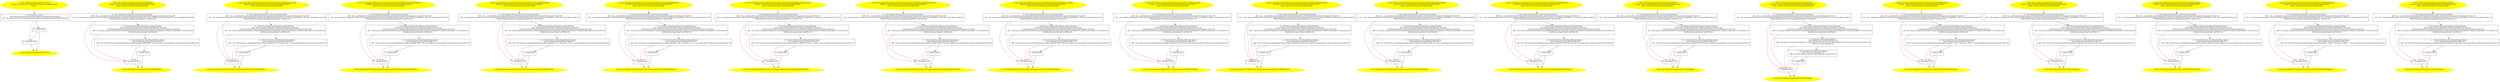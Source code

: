 /* @generated */
digraph cfg {
"junit.tests.framework.ComparisonCompactorTest.<init>().71c37607b90c950fe06408d2f7fbb1c9_1" [label="1: Start ComparisonCompactorTest.<init>()\nFormals:  this:junit.tests.framework.ComparisonCompactorTest*\nLocals:  \n  " color=yellow style=filled]
	

	 "junit.tests.framework.ComparisonCompactorTest.<init>().71c37607b90c950fe06408d2f7fbb1c9_1" -> "junit.tests.framework.ComparisonCompactorTest.<init>().71c37607b90c950fe06408d2f7fbb1c9_4" ;
"junit.tests.framework.ComparisonCompactorTest.<init>().71c37607b90c950fe06408d2f7fbb1c9_2" [label="2: Exit ComparisonCompactorTest.<init>() \n  " color=yellow style=filled]
	

"junit.tests.framework.ComparisonCompactorTest.<init>().71c37607b90c950fe06408d2f7fbb1c9_3" [label="3:  exceptions sink \n  " shape="box"]
	

	 "junit.tests.framework.ComparisonCompactorTest.<init>().71c37607b90c950fe06408d2f7fbb1c9_3" -> "junit.tests.framework.ComparisonCompactorTest.<init>().71c37607b90c950fe06408d2f7fbb1c9_2" ;
"junit.tests.framework.ComparisonCompactorTest.<init>().71c37607b90c950fe06408d2f7fbb1c9_4" [label="4:  Call TestCase.<init>() \n   n$0=*&this:junit.tests.framework.ComparisonCompactorTest* [line 6]\n  n$1=_fun_TestCase.<init>()(n$0:junit.tests.framework.ComparisonCompactorTest*) [line 6]\n " shape="box"]
	

	 "junit.tests.framework.ComparisonCompactorTest.<init>().71c37607b90c950fe06408d2f7fbb1c9_4" -> "junit.tests.framework.ComparisonCompactorTest.<init>().71c37607b90c950fe06408d2f7fbb1c9_5" ;
	 "junit.tests.framework.ComparisonCompactorTest.<init>().71c37607b90c950fe06408d2f7fbb1c9_4" -> "junit.tests.framework.ComparisonCompactorTest.<init>().71c37607b90c950fe06408d2f7fbb1c9_3" [color="red" ];
"junit.tests.framework.ComparisonCompactorTest.<init>().71c37607b90c950fe06408d2f7fbb1c9_5" [label="5:  method_body \n  " shape="box"]
	

	 "junit.tests.framework.ComparisonCompactorTest.<init>().71c37607b90c950fe06408d2f7fbb1c9_5" -> "junit.tests.framework.ComparisonCompactorTest.<init>().71c37607b90c950fe06408d2f7fbb1c9_2" ;
	 "junit.tests.framework.ComparisonCompactorTest.<init>().71c37607b90c950fe06408d2f7fbb1c9_5" -> "junit.tests.framework.ComparisonCompactorTest.<init>().71c37607b90c950fe06408d2f7fbb1c9_3" [color="red" ];
"junit.tests.framework.ComparisonCompactorTest.testBug609972():void.5eea0da32202b0860b91a7b0e0477f94_1" [label="1: Start void ComparisonCompactorTest.testBug609972()\nFormals:  this:junit.tests.framework.ComparisonCompactorTest*\nLocals:  $irvar0:void failure:java.lang.String* \n  " color=yellow style=filled]
	

	 "junit.tests.framework.ComparisonCompactorTest.testBug609972():void.5eea0da32202b0860b91a7b0e0477f94_1" -> "junit.tests.framework.ComparisonCompactorTest.testBug609972():void.5eea0da32202b0860b91a7b0e0477f94_4" ;
"junit.tests.framework.ComparisonCompactorTest.testBug609972():void.5eea0da32202b0860b91a7b0e0477f94_2" [label="2: Exit void ComparisonCompactorTest.testBug609972() \n  " color=yellow style=filled]
	

"junit.tests.framework.ComparisonCompactorTest.testBug609972():void.5eea0da32202b0860b91a7b0e0477f94_3" [label="3:  exceptions sink \n  " shape="box"]
	

	 "junit.tests.framework.ComparisonCompactorTest.testBug609972():void.5eea0da32202b0860b91a7b0e0477f94_3" -> "junit.tests.framework.ComparisonCompactorTest.testBug609972():void.5eea0da32202b0860b91a7b0e0477f94_2" ;
"junit.tests.framework.ComparisonCompactorTest.testBug609972():void.5eea0da32202b0860b91a7b0e0477f94_4" [label="4:  Call ComparisonCompactor.<init>(int,String,String) \n   n$0=_fun___new(sizeof(t=junit.framework.ComparisonCompactor):junit.framework.ComparisonCompactor*) [line 99]\n  n$1=_fun_ComparisonCompactor.<init>(int,String,String)(n$0:junit.framework.ComparisonCompactor*,10:int,\"S&P500\":java.lang.Object*,\"0\":java.lang.Object*) [line 99]\n  *&$irvar0:junit.framework.ComparisonCompactor*=n$0 [line 99]\n " shape="box"]
	

	 "junit.tests.framework.ComparisonCompactorTest.testBug609972():void.5eea0da32202b0860b91a7b0e0477f94_4" -> "junit.tests.framework.ComparisonCompactorTest.testBug609972():void.5eea0da32202b0860b91a7b0e0477f94_5" ;
	 "junit.tests.framework.ComparisonCompactorTest.testBug609972():void.5eea0da32202b0860b91a7b0e0477f94_4" -> "junit.tests.framework.ComparisonCompactorTest.testBug609972():void.5eea0da32202b0860b91a7b0e0477f94_3" [color="red" ];
"junit.tests.framework.ComparisonCompactorTest.testBug609972():void.5eea0da32202b0860b91a7b0e0477f94_5" [label="5:  Call String ComparisonCompactor.compact(String) \n   n$2=*&$irvar0:junit.framework.ComparisonCompactor* [line 99]\n  _=*n$2:junit.framework.ComparisonCompactor*(root junit.framework.ComparisonCompactor) [line 99]\n  n$4=_fun_String ComparisonCompactor.compact(String)(n$2:junit.framework.ComparisonCompactor*,null:java.lang.Object*) virtual [line 99]\n  *&failure:java.lang.String*=n$4 [line 99]\n " shape="box"]
	

	 "junit.tests.framework.ComparisonCompactorTest.testBug609972():void.5eea0da32202b0860b91a7b0e0477f94_5" -> "junit.tests.framework.ComparisonCompactorTest.testBug609972():void.5eea0da32202b0860b91a7b0e0477f94_6" ;
	 "junit.tests.framework.ComparisonCompactorTest.testBug609972():void.5eea0da32202b0860b91a7b0e0477f94_5" -> "junit.tests.framework.ComparisonCompactorTest.testBug609972():void.5eea0da32202b0860b91a7b0e0477f94_3" [color="red" ];
"junit.tests.framework.ComparisonCompactorTest.testBug609972():void.5eea0da32202b0860b91a7b0e0477f94_6" [label="6:  Call void TestCase.assertEquals(String,String) \n   n$5=*&failure:java.lang.String* [line 100]\n  n$6=_fun_void TestCase.assertEquals(String,String)(\"expected:<[S&P50]0> but was:<[]0>\":java.lang.Object*,n$5:java.lang.String*) [line 100]\n " shape="box"]
	

	 "junit.tests.framework.ComparisonCompactorTest.testBug609972():void.5eea0da32202b0860b91a7b0e0477f94_6" -> "junit.tests.framework.ComparisonCompactorTest.testBug609972():void.5eea0da32202b0860b91a7b0e0477f94_7" ;
	 "junit.tests.framework.ComparisonCompactorTest.testBug609972():void.5eea0da32202b0860b91a7b0e0477f94_6" -> "junit.tests.framework.ComparisonCompactorTest.testBug609972():void.5eea0da32202b0860b91a7b0e0477f94_3" [color="red" ];
"junit.tests.framework.ComparisonCompactorTest.testBug609972():void.5eea0da32202b0860b91a7b0e0477f94_7" [label="7:  method_body \n  " shape="box"]
	

	 "junit.tests.framework.ComparisonCompactorTest.testBug609972():void.5eea0da32202b0860b91a7b0e0477f94_7" -> "junit.tests.framework.ComparisonCompactorTest.testBug609972():void.5eea0da32202b0860b91a7b0e0477f94_2" ;
	 "junit.tests.framework.ComparisonCompactorTest.testBug609972():void.5eea0da32202b0860b91a7b0e0477f94_7" -> "junit.tests.framework.ComparisonCompactorTest.testBug609972():void.5eea0da32202b0860b91a7b0e0477f94_3" [color="red" ];
"junit.tests.framework.ComparisonCompactorTest.testComparisonErrorEndSameComplete():void.b58b696e71eab4a6bc67861a8e0102e8_1" [label="1: Start void ComparisonCompactorTest.testComparisonErrorEndSameComplete()\nFormals:  this:junit.tests.framework.ComparisonCompactorTest*\nLocals:  $irvar0:void failure:java.lang.String* \n  " color=yellow style=filled]
	

	 "junit.tests.framework.ComparisonCompactorTest.testComparisonErrorEndSameComplete():void.b58b696e71eab4a6bc67861a8e0102e8_1" -> "junit.tests.framework.ComparisonCompactorTest.testComparisonErrorEndSameComplete():void.b58b696e71eab4a6bc67861a8e0102e8_4" ;
"junit.tests.framework.ComparisonCompactorTest.testComparisonErrorEndSameComplete():void.b58b696e71eab4a6bc67861a8e0102e8_2" [label="2: Exit void ComparisonCompactorTest.testComparisonErrorEndSameComplete() \n  " color=yellow style=filled]
	

"junit.tests.framework.ComparisonCompactorTest.testComparisonErrorEndSameComplete():void.b58b696e71eab4a6bc67861a8e0102e8_3" [label="3:  exceptions sink \n  " shape="box"]
	

	 "junit.tests.framework.ComparisonCompactorTest.testComparisonErrorEndSameComplete():void.b58b696e71eab4a6bc67861a8e0102e8_3" -> "junit.tests.framework.ComparisonCompactorTest.testComparisonErrorEndSameComplete():void.b58b696e71eab4a6bc67861a8e0102e8_2" ;
"junit.tests.framework.ComparisonCompactorTest.testComparisonErrorEndSameComplete():void.b58b696e71eab4a6bc67861a8e0102e8_4" [label="4:  Call ComparisonCompactor.<init>(int,String,String) \n   n$0=_fun___new(sizeof(t=junit.framework.ComparisonCompactor):junit.framework.ComparisonCompactor*) [line 49]\n  n$1=_fun_ComparisonCompactor.<init>(int,String,String)(n$0:junit.framework.ComparisonCompactor*,0:int,\"bc\":java.lang.Object*,\"abc\":java.lang.Object*) [line 49]\n  *&$irvar0:junit.framework.ComparisonCompactor*=n$0 [line 49]\n " shape="box"]
	

	 "junit.tests.framework.ComparisonCompactorTest.testComparisonErrorEndSameComplete():void.b58b696e71eab4a6bc67861a8e0102e8_4" -> "junit.tests.framework.ComparisonCompactorTest.testComparisonErrorEndSameComplete():void.b58b696e71eab4a6bc67861a8e0102e8_5" ;
	 "junit.tests.framework.ComparisonCompactorTest.testComparisonErrorEndSameComplete():void.b58b696e71eab4a6bc67861a8e0102e8_4" -> "junit.tests.framework.ComparisonCompactorTest.testComparisonErrorEndSameComplete():void.b58b696e71eab4a6bc67861a8e0102e8_3" [color="red" ];
"junit.tests.framework.ComparisonCompactorTest.testComparisonErrorEndSameComplete():void.b58b696e71eab4a6bc67861a8e0102e8_5" [label="5:  Call String ComparisonCompactor.compact(String) \n   n$2=*&$irvar0:junit.framework.ComparisonCompactor* [line 49]\n  _=*n$2:junit.framework.ComparisonCompactor*(root junit.framework.ComparisonCompactor) [line 49]\n  n$4=_fun_String ComparisonCompactor.compact(String)(n$2:junit.framework.ComparisonCompactor*,null:java.lang.Object*) virtual [line 49]\n  *&failure:java.lang.String*=n$4 [line 49]\n " shape="box"]
	

	 "junit.tests.framework.ComparisonCompactorTest.testComparisonErrorEndSameComplete():void.b58b696e71eab4a6bc67861a8e0102e8_5" -> "junit.tests.framework.ComparisonCompactorTest.testComparisonErrorEndSameComplete():void.b58b696e71eab4a6bc67861a8e0102e8_6" ;
	 "junit.tests.framework.ComparisonCompactorTest.testComparisonErrorEndSameComplete():void.b58b696e71eab4a6bc67861a8e0102e8_5" -> "junit.tests.framework.ComparisonCompactorTest.testComparisonErrorEndSameComplete():void.b58b696e71eab4a6bc67861a8e0102e8_3" [color="red" ];
"junit.tests.framework.ComparisonCompactorTest.testComparisonErrorEndSameComplete():void.b58b696e71eab4a6bc67861a8e0102e8_6" [label="6:  Call void TestCase.assertEquals(String,String) \n   n$5=*&failure:java.lang.String* [line 50]\n  n$6=_fun_void TestCase.assertEquals(String,String)(\"expected:<[]...> but was:<[a]...>\":java.lang.Object*,n$5:java.lang.String*) [line 50]\n " shape="box"]
	

	 "junit.tests.framework.ComparisonCompactorTest.testComparisonErrorEndSameComplete():void.b58b696e71eab4a6bc67861a8e0102e8_6" -> "junit.tests.framework.ComparisonCompactorTest.testComparisonErrorEndSameComplete():void.b58b696e71eab4a6bc67861a8e0102e8_7" ;
	 "junit.tests.framework.ComparisonCompactorTest.testComparisonErrorEndSameComplete():void.b58b696e71eab4a6bc67861a8e0102e8_6" -> "junit.tests.framework.ComparisonCompactorTest.testComparisonErrorEndSameComplete():void.b58b696e71eab4a6bc67861a8e0102e8_3" [color="red" ];
"junit.tests.framework.ComparisonCompactorTest.testComparisonErrorEndSameComplete():void.b58b696e71eab4a6bc67861a8e0102e8_7" [label="7:  method_body \n  " shape="box"]
	

	 "junit.tests.framework.ComparisonCompactorTest.testComparisonErrorEndSameComplete():void.b58b696e71eab4a6bc67861a8e0102e8_7" -> "junit.tests.framework.ComparisonCompactorTest.testComparisonErrorEndSameComplete():void.b58b696e71eab4a6bc67861a8e0102e8_2" ;
	 "junit.tests.framework.ComparisonCompactorTest.testComparisonErrorEndSameComplete():void.b58b696e71eab4a6bc67861a8e0102e8_7" -> "junit.tests.framework.ComparisonCompactorTest.testComparisonErrorEndSameComplete():void.b58b696e71eab4a6bc67861a8e0102e8_3" [color="red" ];
"junit.tests.framework.ComparisonCompactorTest.testComparisonErrorEndSameCompleteContext():void.5ac48da119aab9a943bb93814e45cefd_1" [label="1: Start void ComparisonCompactorTest.testComparisonErrorEndSameCompleteContext()\nFormals:  this:junit.tests.framework.ComparisonCompactorTest*\nLocals:  $irvar0:void failure:java.lang.String* \n  " color=yellow style=filled]
	

	 "junit.tests.framework.ComparisonCompactorTest.testComparisonErrorEndSameCompleteContext():void.5ac48da119aab9a943bb93814e45cefd_1" -> "junit.tests.framework.ComparisonCompactorTest.testComparisonErrorEndSameCompleteContext():void.5ac48da119aab9a943bb93814e45cefd_4" ;
"junit.tests.framework.ComparisonCompactorTest.testComparisonErrorEndSameCompleteContext():void.5ac48da119aab9a943bb93814e45cefd_2" [label="2: Exit void ComparisonCompactorTest.testComparisonErrorEndSameCompleteContext() \n  " color=yellow style=filled]
	

"junit.tests.framework.ComparisonCompactorTest.testComparisonErrorEndSameCompleteContext():void.5ac48da119aab9a943bb93814e45cefd_3" [label="3:  exceptions sink \n  " shape="box"]
	

	 "junit.tests.framework.ComparisonCompactorTest.testComparisonErrorEndSameCompleteContext():void.5ac48da119aab9a943bb93814e45cefd_3" -> "junit.tests.framework.ComparisonCompactorTest.testComparisonErrorEndSameCompleteContext():void.5ac48da119aab9a943bb93814e45cefd_2" ;
"junit.tests.framework.ComparisonCompactorTest.testComparisonErrorEndSameCompleteContext():void.5ac48da119aab9a943bb93814e45cefd_4" [label="4:  Call ComparisonCompactor.<init>(int,String,String) \n   n$0=_fun___new(sizeof(t=junit.framework.ComparisonCompactor):junit.framework.ComparisonCompactor*) [line 54]\n  n$1=_fun_ComparisonCompactor.<init>(int,String,String)(n$0:junit.framework.ComparisonCompactor*,2:int,\"bc\":java.lang.Object*,\"abc\":java.lang.Object*) [line 54]\n  *&$irvar0:junit.framework.ComparisonCompactor*=n$0 [line 54]\n " shape="box"]
	

	 "junit.tests.framework.ComparisonCompactorTest.testComparisonErrorEndSameCompleteContext():void.5ac48da119aab9a943bb93814e45cefd_4" -> "junit.tests.framework.ComparisonCompactorTest.testComparisonErrorEndSameCompleteContext():void.5ac48da119aab9a943bb93814e45cefd_5" ;
	 "junit.tests.framework.ComparisonCompactorTest.testComparisonErrorEndSameCompleteContext():void.5ac48da119aab9a943bb93814e45cefd_4" -> "junit.tests.framework.ComparisonCompactorTest.testComparisonErrorEndSameCompleteContext():void.5ac48da119aab9a943bb93814e45cefd_3" [color="red" ];
"junit.tests.framework.ComparisonCompactorTest.testComparisonErrorEndSameCompleteContext():void.5ac48da119aab9a943bb93814e45cefd_5" [label="5:  Call String ComparisonCompactor.compact(String) \n   n$2=*&$irvar0:junit.framework.ComparisonCompactor* [line 54]\n  _=*n$2:junit.framework.ComparisonCompactor*(root junit.framework.ComparisonCompactor) [line 54]\n  n$4=_fun_String ComparisonCompactor.compact(String)(n$2:junit.framework.ComparisonCompactor*,null:java.lang.Object*) virtual [line 54]\n  *&failure:java.lang.String*=n$4 [line 54]\n " shape="box"]
	

	 "junit.tests.framework.ComparisonCompactorTest.testComparisonErrorEndSameCompleteContext():void.5ac48da119aab9a943bb93814e45cefd_5" -> "junit.tests.framework.ComparisonCompactorTest.testComparisonErrorEndSameCompleteContext():void.5ac48da119aab9a943bb93814e45cefd_6" ;
	 "junit.tests.framework.ComparisonCompactorTest.testComparisonErrorEndSameCompleteContext():void.5ac48da119aab9a943bb93814e45cefd_5" -> "junit.tests.framework.ComparisonCompactorTest.testComparisonErrorEndSameCompleteContext():void.5ac48da119aab9a943bb93814e45cefd_3" [color="red" ];
"junit.tests.framework.ComparisonCompactorTest.testComparisonErrorEndSameCompleteContext():void.5ac48da119aab9a943bb93814e45cefd_6" [label="6:  Call void TestCase.assertEquals(String,String) \n   n$5=*&failure:java.lang.String* [line 55]\n  n$6=_fun_void TestCase.assertEquals(String,String)(\"expected:<[]bc> but was:<[a]bc>\":java.lang.Object*,n$5:java.lang.String*) [line 55]\n " shape="box"]
	

	 "junit.tests.framework.ComparisonCompactorTest.testComparisonErrorEndSameCompleteContext():void.5ac48da119aab9a943bb93814e45cefd_6" -> "junit.tests.framework.ComparisonCompactorTest.testComparisonErrorEndSameCompleteContext():void.5ac48da119aab9a943bb93814e45cefd_7" ;
	 "junit.tests.framework.ComparisonCompactorTest.testComparisonErrorEndSameCompleteContext():void.5ac48da119aab9a943bb93814e45cefd_6" -> "junit.tests.framework.ComparisonCompactorTest.testComparisonErrorEndSameCompleteContext():void.5ac48da119aab9a943bb93814e45cefd_3" [color="red" ];
"junit.tests.framework.ComparisonCompactorTest.testComparisonErrorEndSameCompleteContext():void.5ac48da119aab9a943bb93814e45cefd_7" [label="7:  method_body \n  " shape="box"]
	

	 "junit.tests.framework.ComparisonCompactorTest.testComparisonErrorEndSameCompleteContext():void.5ac48da119aab9a943bb93814e45cefd_7" -> "junit.tests.framework.ComparisonCompactorTest.testComparisonErrorEndSameCompleteContext():void.5ac48da119aab9a943bb93814e45cefd_2" ;
	 "junit.tests.framework.ComparisonCompactorTest.testComparisonErrorEndSameCompleteContext():void.5ac48da119aab9a943bb93814e45cefd_7" -> "junit.tests.framework.ComparisonCompactorTest.testComparisonErrorEndSameCompleteContext():void.5ac48da119aab9a943bb93814e45cefd_3" [color="red" ];
"junit.tests.framework.ComparisonCompactorTest.testComparisonErrorOverlappingMatches():void.904b968092c8135217f74d61b988b33b_1" [label="1: Start void ComparisonCompactorTest.testComparisonErrorOverlappingMatches()\nFormals:  this:junit.tests.framework.ComparisonCompactorTest*\nLocals:  $irvar0:void failure:java.lang.String* \n  " color=yellow style=filled]
	

	 "junit.tests.framework.ComparisonCompactorTest.testComparisonErrorOverlappingMatches():void.904b968092c8135217f74d61b988b33b_1" -> "junit.tests.framework.ComparisonCompactorTest.testComparisonErrorOverlappingMatches():void.904b968092c8135217f74d61b988b33b_4" ;
"junit.tests.framework.ComparisonCompactorTest.testComparisonErrorOverlappingMatches():void.904b968092c8135217f74d61b988b33b_2" [label="2: Exit void ComparisonCompactorTest.testComparisonErrorOverlappingMatches() \n  " color=yellow style=filled]
	

"junit.tests.framework.ComparisonCompactorTest.testComparisonErrorOverlappingMatches():void.904b968092c8135217f74d61b988b33b_3" [label="3:  exceptions sink \n  " shape="box"]
	

	 "junit.tests.framework.ComparisonCompactorTest.testComparisonErrorOverlappingMatches():void.904b968092c8135217f74d61b988b33b_3" -> "junit.tests.framework.ComparisonCompactorTest.testComparisonErrorOverlappingMatches():void.904b968092c8135217f74d61b988b33b_2" ;
"junit.tests.framework.ComparisonCompactorTest.testComparisonErrorOverlappingMatches():void.904b968092c8135217f74d61b988b33b_4" [label="4:  Call ComparisonCompactor.<init>(int,String,String) \n   n$0=_fun___new(sizeof(t=junit.framework.ComparisonCompactor):junit.framework.ComparisonCompactor*) [line 59]\n  n$1=_fun_ComparisonCompactor.<init>(int,String,String)(n$0:junit.framework.ComparisonCompactor*,0:int,\"abc\":java.lang.Object*,\"abbc\":java.lang.Object*) [line 59]\n  *&$irvar0:junit.framework.ComparisonCompactor*=n$0 [line 59]\n " shape="box"]
	

	 "junit.tests.framework.ComparisonCompactorTest.testComparisonErrorOverlappingMatches():void.904b968092c8135217f74d61b988b33b_4" -> "junit.tests.framework.ComparisonCompactorTest.testComparisonErrorOverlappingMatches():void.904b968092c8135217f74d61b988b33b_5" ;
	 "junit.tests.framework.ComparisonCompactorTest.testComparisonErrorOverlappingMatches():void.904b968092c8135217f74d61b988b33b_4" -> "junit.tests.framework.ComparisonCompactorTest.testComparisonErrorOverlappingMatches():void.904b968092c8135217f74d61b988b33b_3" [color="red" ];
"junit.tests.framework.ComparisonCompactorTest.testComparisonErrorOverlappingMatches():void.904b968092c8135217f74d61b988b33b_5" [label="5:  Call String ComparisonCompactor.compact(String) \n   n$2=*&$irvar0:junit.framework.ComparisonCompactor* [line 59]\n  _=*n$2:junit.framework.ComparisonCompactor*(root junit.framework.ComparisonCompactor) [line 59]\n  n$4=_fun_String ComparisonCompactor.compact(String)(n$2:junit.framework.ComparisonCompactor*,null:java.lang.Object*) virtual [line 59]\n  *&failure:java.lang.String*=n$4 [line 59]\n " shape="box"]
	

	 "junit.tests.framework.ComparisonCompactorTest.testComparisonErrorOverlappingMatches():void.904b968092c8135217f74d61b988b33b_5" -> "junit.tests.framework.ComparisonCompactorTest.testComparisonErrorOverlappingMatches():void.904b968092c8135217f74d61b988b33b_6" ;
	 "junit.tests.framework.ComparisonCompactorTest.testComparisonErrorOverlappingMatches():void.904b968092c8135217f74d61b988b33b_5" -> "junit.tests.framework.ComparisonCompactorTest.testComparisonErrorOverlappingMatches():void.904b968092c8135217f74d61b988b33b_3" [color="red" ];
"junit.tests.framework.ComparisonCompactorTest.testComparisonErrorOverlappingMatches():void.904b968092c8135217f74d61b988b33b_6" [label="6:  Call void TestCase.assertEquals(String,String) \n   n$5=*&failure:java.lang.String* [line 60]\n  n$6=_fun_void TestCase.assertEquals(String,String)(\"expected:<...[]...> but was:<...[b]...>\":java.lang.Object*,n$5:java.lang.String*) [line 60]\n " shape="box"]
	

	 "junit.tests.framework.ComparisonCompactorTest.testComparisonErrorOverlappingMatches():void.904b968092c8135217f74d61b988b33b_6" -> "junit.tests.framework.ComparisonCompactorTest.testComparisonErrorOverlappingMatches():void.904b968092c8135217f74d61b988b33b_7" ;
	 "junit.tests.framework.ComparisonCompactorTest.testComparisonErrorOverlappingMatches():void.904b968092c8135217f74d61b988b33b_6" -> "junit.tests.framework.ComparisonCompactorTest.testComparisonErrorOverlappingMatches():void.904b968092c8135217f74d61b988b33b_3" [color="red" ];
"junit.tests.framework.ComparisonCompactorTest.testComparisonErrorOverlappingMatches():void.904b968092c8135217f74d61b988b33b_7" [label="7:  method_body \n  " shape="box"]
	

	 "junit.tests.framework.ComparisonCompactorTest.testComparisonErrorOverlappingMatches():void.904b968092c8135217f74d61b988b33b_7" -> "junit.tests.framework.ComparisonCompactorTest.testComparisonErrorOverlappingMatches():void.904b968092c8135217f74d61b988b33b_2" ;
	 "junit.tests.framework.ComparisonCompactorTest.testComparisonErrorOverlappingMatches():void.904b968092c8135217f74d61b988b33b_7" -> "junit.tests.framework.ComparisonCompactorTest.testComparisonErrorOverlappingMatches():void.904b968092c8135217f74d61b988b33b_3" [color="red" ];
"junit.tests.framework.ComparisonCompactorTest.testComparisonErrorOverlappingMatches2():void.1fe90bc8071cda3804dee42ce55da160_1" [label="1: Start void ComparisonCompactorTest.testComparisonErrorOverlappingMatches2()\nFormals:  this:junit.tests.framework.ComparisonCompactorTest*\nLocals:  $irvar0:void failure:java.lang.String* \n  " color=yellow style=filled]
	

	 "junit.tests.framework.ComparisonCompactorTest.testComparisonErrorOverlappingMatches2():void.1fe90bc8071cda3804dee42ce55da160_1" -> "junit.tests.framework.ComparisonCompactorTest.testComparisonErrorOverlappingMatches2():void.1fe90bc8071cda3804dee42ce55da160_4" ;
"junit.tests.framework.ComparisonCompactorTest.testComparisonErrorOverlappingMatches2():void.1fe90bc8071cda3804dee42ce55da160_2" [label="2: Exit void ComparisonCompactorTest.testComparisonErrorOverlappingMatches2() \n  " color=yellow style=filled]
	

"junit.tests.framework.ComparisonCompactorTest.testComparisonErrorOverlappingMatches2():void.1fe90bc8071cda3804dee42ce55da160_3" [label="3:  exceptions sink \n  " shape="box"]
	

	 "junit.tests.framework.ComparisonCompactorTest.testComparisonErrorOverlappingMatches2():void.1fe90bc8071cda3804dee42ce55da160_3" -> "junit.tests.framework.ComparisonCompactorTest.testComparisonErrorOverlappingMatches2():void.1fe90bc8071cda3804dee42ce55da160_2" ;
"junit.tests.framework.ComparisonCompactorTest.testComparisonErrorOverlappingMatches2():void.1fe90bc8071cda3804dee42ce55da160_4" [label="4:  Call ComparisonCompactor.<init>(int,String,String) \n   n$0=_fun___new(sizeof(t=junit.framework.ComparisonCompactor):junit.framework.ComparisonCompactor*) [line 69]\n  n$1=_fun_ComparisonCompactor.<init>(int,String,String)(n$0:junit.framework.ComparisonCompactor*,0:int,\"abcdde\":java.lang.Object*,\"abcde\":java.lang.Object*) [line 69]\n  *&$irvar0:junit.framework.ComparisonCompactor*=n$0 [line 69]\n " shape="box"]
	

	 "junit.tests.framework.ComparisonCompactorTest.testComparisonErrorOverlappingMatches2():void.1fe90bc8071cda3804dee42ce55da160_4" -> "junit.tests.framework.ComparisonCompactorTest.testComparisonErrorOverlappingMatches2():void.1fe90bc8071cda3804dee42ce55da160_5" ;
	 "junit.tests.framework.ComparisonCompactorTest.testComparisonErrorOverlappingMatches2():void.1fe90bc8071cda3804dee42ce55da160_4" -> "junit.tests.framework.ComparisonCompactorTest.testComparisonErrorOverlappingMatches2():void.1fe90bc8071cda3804dee42ce55da160_3" [color="red" ];
"junit.tests.framework.ComparisonCompactorTest.testComparisonErrorOverlappingMatches2():void.1fe90bc8071cda3804dee42ce55da160_5" [label="5:  Call String ComparisonCompactor.compact(String) \n   n$2=*&$irvar0:junit.framework.ComparisonCompactor* [line 69]\n  _=*n$2:junit.framework.ComparisonCompactor*(root junit.framework.ComparisonCompactor) [line 69]\n  n$4=_fun_String ComparisonCompactor.compact(String)(n$2:junit.framework.ComparisonCompactor*,null:java.lang.Object*) virtual [line 69]\n  *&failure:java.lang.String*=n$4 [line 69]\n " shape="box"]
	

	 "junit.tests.framework.ComparisonCompactorTest.testComparisonErrorOverlappingMatches2():void.1fe90bc8071cda3804dee42ce55da160_5" -> "junit.tests.framework.ComparisonCompactorTest.testComparisonErrorOverlappingMatches2():void.1fe90bc8071cda3804dee42ce55da160_6" ;
	 "junit.tests.framework.ComparisonCompactorTest.testComparisonErrorOverlappingMatches2():void.1fe90bc8071cda3804dee42ce55da160_5" -> "junit.tests.framework.ComparisonCompactorTest.testComparisonErrorOverlappingMatches2():void.1fe90bc8071cda3804dee42ce55da160_3" [color="red" ];
"junit.tests.framework.ComparisonCompactorTest.testComparisonErrorOverlappingMatches2():void.1fe90bc8071cda3804dee42ce55da160_6" [label="6:  Call void TestCase.assertEquals(String,String) \n   n$5=*&failure:java.lang.String* [line 70]\n  n$6=_fun_void TestCase.assertEquals(String,String)(\"expected:<...[d]...> but was:<...[]...>\":java.lang.Object*,n$5:java.lang.String*) [line 70]\n " shape="box"]
	

	 "junit.tests.framework.ComparisonCompactorTest.testComparisonErrorOverlappingMatches2():void.1fe90bc8071cda3804dee42ce55da160_6" -> "junit.tests.framework.ComparisonCompactorTest.testComparisonErrorOverlappingMatches2():void.1fe90bc8071cda3804dee42ce55da160_7" ;
	 "junit.tests.framework.ComparisonCompactorTest.testComparisonErrorOverlappingMatches2():void.1fe90bc8071cda3804dee42ce55da160_6" -> "junit.tests.framework.ComparisonCompactorTest.testComparisonErrorOverlappingMatches2():void.1fe90bc8071cda3804dee42ce55da160_3" [color="red" ];
"junit.tests.framework.ComparisonCompactorTest.testComparisonErrorOverlappingMatches2():void.1fe90bc8071cda3804dee42ce55da160_7" [label="7:  method_body \n  " shape="box"]
	

	 "junit.tests.framework.ComparisonCompactorTest.testComparisonErrorOverlappingMatches2():void.1fe90bc8071cda3804dee42ce55da160_7" -> "junit.tests.framework.ComparisonCompactorTest.testComparisonErrorOverlappingMatches2():void.1fe90bc8071cda3804dee42ce55da160_2" ;
	 "junit.tests.framework.ComparisonCompactorTest.testComparisonErrorOverlappingMatches2():void.1fe90bc8071cda3804dee42ce55da160_7" -> "junit.tests.framework.ComparisonCompactorTest.testComparisonErrorOverlappingMatches2():void.1fe90bc8071cda3804dee42ce55da160_3" [color="red" ];
"junit.tests.framework.ComparisonCompactorTest.testComparisonErrorOverlappingMatches2Context():void.a365347d038a12188257b0a48a7d9a2f_1" [label="1: Start void ComparisonCompactorTest.testComparisonErrorOverlappingMatches2Context()\nFormals:  this:junit.tests.framework.ComparisonCompactorTest*\nLocals:  $irvar0:void failure:java.lang.String* \n  " color=yellow style=filled]
	

	 "junit.tests.framework.ComparisonCompactorTest.testComparisonErrorOverlappingMatches2Context():void.a365347d038a12188257b0a48a7d9a2f_1" -> "junit.tests.framework.ComparisonCompactorTest.testComparisonErrorOverlappingMatches2Context():void.a365347d038a12188257b0a48a7d9a2f_4" ;
"junit.tests.framework.ComparisonCompactorTest.testComparisonErrorOverlappingMatches2Context():void.a365347d038a12188257b0a48a7d9a2f_2" [label="2: Exit void ComparisonCompactorTest.testComparisonErrorOverlappingMatches2Context() \n  " color=yellow style=filled]
	

"junit.tests.framework.ComparisonCompactorTest.testComparisonErrorOverlappingMatches2Context():void.a365347d038a12188257b0a48a7d9a2f_3" [label="3:  exceptions sink \n  " shape="box"]
	

	 "junit.tests.framework.ComparisonCompactorTest.testComparisonErrorOverlappingMatches2Context():void.a365347d038a12188257b0a48a7d9a2f_3" -> "junit.tests.framework.ComparisonCompactorTest.testComparisonErrorOverlappingMatches2Context():void.a365347d038a12188257b0a48a7d9a2f_2" ;
"junit.tests.framework.ComparisonCompactorTest.testComparisonErrorOverlappingMatches2Context():void.a365347d038a12188257b0a48a7d9a2f_4" [label="4:  Call ComparisonCompactor.<init>(int,String,String) \n   n$0=_fun___new(sizeof(t=junit.framework.ComparisonCompactor):junit.framework.ComparisonCompactor*) [line 74]\n  n$1=_fun_ComparisonCompactor.<init>(int,String,String)(n$0:junit.framework.ComparisonCompactor*,2:int,\"abcdde\":java.lang.Object*,\"abcde\":java.lang.Object*) [line 74]\n  *&$irvar0:junit.framework.ComparisonCompactor*=n$0 [line 74]\n " shape="box"]
	

	 "junit.tests.framework.ComparisonCompactorTest.testComparisonErrorOverlappingMatches2Context():void.a365347d038a12188257b0a48a7d9a2f_4" -> "junit.tests.framework.ComparisonCompactorTest.testComparisonErrorOverlappingMatches2Context():void.a365347d038a12188257b0a48a7d9a2f_5" ;
	 "junit.tests.framework.ComparisonCompactorTest.testComparisonErrorOverlappingMatches2Context():void.a365347d038a12188257b0a48a7d9a2f_4" -> "junit.tests.framework.ComparisonCompactorTest.testComparisonErrorOverlappingMatches2Context():void.a365347d038a12188257b0a48a7d9a2f_3" [color="red" ];
"junit.tests.framework.ComparisonCompactorTest.testComparisonErrorOverlappingMatches2Context():void.a365347d038a12188257b0a48a7d9a2f_5" [label="5:  Call String ComparisonCompactor.compact(String) \n   n$2=*&$irvar0:junit.framework.ComparisonCompactor* [line 74]\n  _=*n$2:junit.framework.ComparisonCompactor*(root junit.framework.ComparisonCompactor) [line 74]\n  n$4=_fun_String ComparisonCompactor.compact(String)(n$2:junit.framework.ComparisonCompactor*,null:java.lang.Object*) virtual [line 74]\n  *&failure:java.lang.String*=n$4 [line 74]\n " shape="box"]
	

	 "junit.tests.framework.ComparisonCompactorTest.testComparisonErrorOverlappingMatches2Context():void.a365347d038a12188257b0a48a7d9a2f_5" -> "junit.tests.framework.ComparisonCompactorTest.testComparisonErrorOverlappingMatches2Context():void.a365347d038a12188257b0a48a7d9a2f_6" ;
	 "junit.tests.framework.ComparisonCompactorTest.testComparisonErrorOverlappingMatches2Context():void.a365347d038a12188257b0a48a7d9a2f_5" -> "junit.tests.framework.ComparisonCompactorTest.testComparisonErrorOverlappingMatches2Context():void.a365347d038a12188257b0a48a7d9a2f_3" [color="red" ];
"junit.tests.framework.ComparisonCompactorTest.testComparisonErrorOverlappingMatches2Context():void.a365347d038a12188257b0a48a7d9a2f_6" [label="6:  Call void TestCase.assertEquals(String,String) \n   n$5=*&failure:java.lang.String* [line 75]\n  n$6=_fun_void TestCase.assertEquals(String,String)(\"expected:<...cd[d]e> but was:<...cd[]e>\":java.lang.Object*,n$5:java.lang.String*) [line 75]\n " shape="box"]
	

	 "junit.tests.framework.ComparisonCompactorTest.testComparisonErrorOverlappingMatches2Context():void.a365347d038a12188257b0a48a7d9a2f_6" -> "junit.tests.framework.ComparisonCompactorTest.testComparisonErrorOverlappingMatches2Context():void.a365347d038a12188257b0a48a7d9a2f_7" ;
	 "junit.tests.framework.ComparisonCompactorTest.testComparisonErrorOverlappingMatches2Context():void.a365347d038a12188257b0a48a7d9a2f_6" -> "junit.tests.framework.ComparisonCompactorTest.testComparisonErrorOverlappingMatches2Context():void.a365347d038a12188257b0a48a7d9a2f_3" [color="red" ];
"junit.tests.framework.ComparisonCompactorTest.testComparisonErrorOverlappingMatches2Context():void.a365347d038a12188257b0a48a7d9a2f_7" [label="7:  method_body \n  " shape="box"]
	

	 "junit.tests.framework.ComparisonCompactorTest.testComparisonErrorOverlappingMatches2Context():void.a365347d038a12188257b0a48a7d9a2f_7" -> "junit.tests.framework.ComparisonCompactorTest.testComparisonErrorOverlappingMatches2Context():void.a365347d038a12188257b0a48a7d9a2f_2" ;
	 "junit.tests.framework.ComparisonCompactorTest.testComparisonErrorOverlappingMatches2Context():void.a365347d038a12188257b0a48a7d9a2f_7" -> "junit.tests.framework.ComparisonCompactorTest.testComparisonErrorOverlappingMatches2Context():void.a365347d038a12188257b0a48a7d9a2f_3" [color="red" ];
"junit.tests.framework.ComparisonCompactorTest.testComparisonErrorOverlappingMatchesContext():void.a6eb04b1dd7b496d314351c1be1d809e_1" [label="1: Start void ComparisonCompactorTest.testComparisonErrorOverlappingMatchesContext()\nFormals:  this:junit.tests.framework.ComparisonCompactorTest*\nLocals:  $irvar0:void failure:java.lang.String* \n  " color=yellow style=filled]
	

	 "junit.tests.framework.ComparisonCompactorTest.testComparisonErrorOverlappingMatchesContext():void.a6eb04b1dd7b496d314351c1be1d809e_1" -> "junit.tests.framework.ComparisonCompactorTest.testComparisonErrorOverlappingMatchesContext():void.a6eb04b1dd7b496d314351c1be1d809e_4" ;
"junit.tests.framework.ComparisonCompactorTest.testComparisonErrorOverlappingMatchesContext():void.a6eb04b1dd7b496d314351c1be1d809e_2" [label="2: Exit void ComparisonCompactorTest.testComparisonErrorOverlappingMatchesContext() \n  " color=yellow style=filled]
	

"junit.tests.framework.ComparisonCompactorTest.testComparisonErrorOverlappingMatchesContext():void.a6eb04b1dd7b496d314351c1be1d809e_3" [label="3:  exceptions sink \n  " shape="box"]
	

	 "junit.tests.framework.ComparisonCompactorTest.testComparisonErrorOverlappingMatchesContext():void.a6eb04b1dd7b496d314351c1be1d809e_3" -> "junit.tests.framework.ComparisonCompactorTest.testComparisonErrorOverlappingMatchesContext():void.a6eb04b1dd7b496d314351c1be1d809e_2" ;
"junit.tests.framework.ComparisonCompactorTest.testComparisonErrorOverlappingMatchesContext():void.a6eb04b1dd7b496d314351c1be1d809e_4" [label="4:  Call ComparisonCompactor.<init>(int,String,String) \n   n$0=_fun___new(sizeof(t=junit.framework.ComparisonCompactor):junit.framework.ComparisonCompactor*) [line 64]\n  n$1=_fun_ComparisonCompactor.<init>(int,String,String)(n$0:junit.framework.ComparisonCompactor*,2:int,\"abc\":java.lang.Object*,\"abbc\":java.lang.Object*) [line 64]\n  *&$irvar0:junit.framework.ComparisonCompactor*=n$0 [line 64]\n " shape="box"]
	

	 "junit.tests.framework.ComparisonCompactorTest.testComparisonErrorOverlappingMatchesContext():void.a6eb04b1dd7b496d314351c1be1d809e_4" -> "junit.tests.framework.ComparisonCompactorTest.testComparisonErrorOverlappingMatchesContext():void.a6eb04b1dd7b496d314351c1be1d809e_5" ;
	 "junit.tests.framework.ComparisonCompactorTest.testComparisonErrorOverlappingMatchesContext():void.a6eb04b1dd7b496d314351c1be1d809e_4" -> "junit.tests.framework.ComparisonCompactorTest.testComparisonErrorOverlappingMatchesContext():void.a6eb04b1dd7b496d314351c1be1d809e_3" [color="red" ];
"junit.tests.framework.ComparisonCompactorTest.testComparisonErrorOverlappingMatchesContext():void.a6eb04b1dd7b496d314351c1be1d809e_5" [label="5:  Call String ComparisonCompactor.compact(String) \n   n$2=*&$irvar0:junit.framework.ComparisonCompactor* [line 64]\n  _=*n$2:junit.framework.ComparisonCompactor*(root junit.framework.ComparisonCompactor) [line 64]\n  n$4=_fun_String ComparisonCompactor.compact(String)(n$2:junit.framework.ComparisonCompactor*,null:java.lang.Object*) virtual [line 64]\n  *&failure:java.lang.String*=n$4 [line 64]\n " shape="box"]
	

	 "junit.tests.framework.ComparisonCompactorTest.testComparisonErrorOverlappingMatchesContext():void.a6eb04b1dd7b496d314351c1be1d809e_5" -> "junit.tests.framework.ComparisonCompactorTest.testComparisonErrorOverlappingMatchesContext():void.a6eb04b1dd7b496d314351c1be1d809e_6" ;
	 "junit.tests.framework.ComparisonCompactorTest.testComparisonErrorOverlappingMatchesContext():void.a6eb04b1dd7b496d314351c1be1d809e_5" -> "junit.tests.framework.ComparisonCompactorTest.testComparisonErrorOverlappingMatchesContext():void.a6eb04b1dd7b496d314351c1be1d809e_3" [color="red" ];
"junit.tests.framework.ComparisonCompactorTest.testComparisonErrorOverlappingMatchesContext():void.a6eb04b1dd7b496d314351c1be1d809e_6" [label="6:  Call void TestCase.assertEquals(String,String) \n   n$5=*&failure:java.lang.String* [line 65]\n  n$6=_fun_void TestCase.assertEquals(String,String)(\"expected:<ab[]c> but was:<ab[b]c>\":java.lang.Object*,n$5:java.lang.String*) [line 65]\n " shape="box"]
	

	 "junit.tests.framework.ComparisonCompactorTest.testComparisonErrorOverlappingMatchesContext():void.a6eb04b1dd7b496d314351c1be1d809e_6" -> "junit.tests.framework.ComparisonCompactorTest.testComparisonErrorOverlappingMatchesContext():void.a6eb04b1dd7b496d314351c1be1d809e_7" ;
	 "junit.tests.framework.ComparisonCompactorTest.testComparisonErrorOverlappingMatchesContext():void.a6eb04b1dd7b496d314351c1be1d809e_6" -> "junit.tests.framework.ComparisonCompactorTest.testComparisonErrorOverlappingMatchesContext():void.a6eb04b1dd7b496d314351c1be1d809e_3" [color="red" ];
"junit.tests.framework.ComparisonCompactorTest.testComparisonErrorOverlappingMatchesContext():void.a6eb04b1dd7b496d314351c1be1d809e_7" [label="7:  method_body \n  " shape="box"]
	

	 "junit.tests.framework.ComparisonCompactorTest.testComparisonErrorOverlappingMatchesContext():void.a6eb04b1dd7b496d314351c1be1d809e_7" -> "junit.tests.framework.ComparisonCompactorTest.testComparisonErrorOverlappingMatchesContext():void.a6eb04b1dd7b496d314351c1be1d809e_2" ;
	 "junit.tests.framework.ComparisonCompactorTest.testComparisonErrorOverlappingMatchesContext():void.a6eb04b1dd7b496d314351c1be1d809e_7" -> "junit.tests.framework.ComparisonCompactorTest.testComparisonErrorOverlappingMatchesContext():void.a6eb04b1dd7b496d314351c1be1d809e_3" [color="red" ];
"junit.tests.framework.ComparisonCompactorTest.testComparisonErrorStartSameComplete():void.9dd936c02e9999b069d45909bb6ca105_1" [label="1: Start void ComparisonCompactorTest.testComparisonErrorStartSameComplete()\nFormals:  this:junit.tests.framework.ComparisonCompactorTest*\nLocals:  $irvar0:void failure:java.lang.String* \n  " color=yellow style=filled]
	

	 "junit.tests.framework.ComparisonCompactorTest.testComparisonErrorStartSameComplete():void.9dd936c02e9999b069d45909bb6ca105_1" -> "junit.tests.framework.ComparisonCompactorTest.testComparisonErrorStartSameComplete():void.9dd936c02e9999b069d45909bb6ca105_4" ;
"junit.tests.framework.ComparisonCompactorTest.testComparisonErrorStartSameComplete():void.9dd936c02e9999b069d45909bb6ca105_2" [label="2: Exit void ComparisonCompactorTest.testComparisonErrorStartSameComplete() \n  " color=yellow style=filled]
	

"junit.tests.framework.ComparisonCompactorTest.testComparisonErrorStartSameComplete():void.9dd936c02e9999b069d45909bb6ca105_3" [label="3:  exceptions sink \n  " shape="box"]
	

	 "junit.tests.framework.ComparisonCompactorTest.testComparisonErrorStartSameComplete():void.9dd936c02e9999b069d45909bb6ca105_3" -> "junit.tests.framework.ComparisonCompactorTest.testComparisonErrorStartSameComplete():void.9dd936c02e9999b069d45909bb6ca105_2" ;
"junit.tests.framework.ComparisonCompactorTest.testComparisonErrorStartSameComplete():void.9dd936c02e9999b069d45909bb6ca105_4" [label="4:  Call ComparisonCompactor.<init>(int,String,String) \n   n$0=_fun___new(sizeof(t=junit.framework.ComparisonCompactor):junit.framework.ComparisonCompactor*) [line 44]\n  n$1=_fun_ComparisonCompactor.<init>(int,String,String)(n$0:junit.framework.ComparisonCompactor*,2:int,\"ab\":java.lang.Object*,\"abc\":java.lang.Object*) [line 44]\n  *&$irvar0:junit.framework.ComparisonCompactor*=n$0 [line 44]\n " shape="box"]
	

	 "junit.tests.framework.ComparisonCompactorTest.testComparisonErrorStartSameComplete():void.9dd936c02e9999b069d45909bb6ca105_4" -> "junit.tests.framework.ComparisonCompactorTest.testComparisonErrorStartSameComplete():void.9dd936c02e9999b069d45909bb6ca105_5" ;
	 "junit.tests.framework.ComparisonCompactorTest.testComparisonErrorStartSameComplete():void.9dd936c02e9999b069d45909bb6ca105_4" -> "junit.tests.framework.ComparisonCompactorTest.testComparisonErrorStartSameComplete():void.9dd936c02e9999b069d45909bb6ca105_3" [color="red" ];
"junit.tests.framework.ComparisonCompactorTest.testComparisonErrorStartSameComplete():void.9dd936c02e9999b069d45909bb6ca105_5" [label="5:  Call String ComparisonCompactor.compact(String) \n   n$2=*&$irvar0:junit.framework.ComparisonCompactor* [line 44]\n  _=*n$2:junit.framework.ComparisonCompactor*(root junit.framework.ComparisonCompactor) [line 44]\n  n$4=_fun_String ComparisonCompactor.compact(String)(n$2:junit.framework.ComparisonCompactor*,null:java.lang.Object*) virtual [line 44]\n  *&failure:java.lang.String*=n$4 [line 44]\n " shape="box"]
	

	 "junit.tests.framework.ComparisonCompactorTest.testComparisonErrorStartSameComplete():void.9dd936c02e9999b069d45909bb6ca105_5" -> "junit.tests.framework.ComparisonCompactorTest.testComparisonErrorStartSameComplete():void.9dd936c02e9999b069d45909bb6ca105_6" ;
	 "junit.tests.framework.ComparisonCompactorTest.testComparisonErrorStartSameComplete():void.9dd936c02e9999b069d45909bb6ca105_5" -> "junit.tests.framework.ComparisonCompactorTest.testComparisonErrorStartSameComplete():void.9dd936c02e9999b069d45909bb6ca105_3" [color="red" ];
"junit.tests.framework.ComparisonCompactorTest.testComparisonErrorStartSameComplete():void.9dd936c02e9999b069d45909bb6ca105_6" [label="6:  Call void TestCase.assertEquals(String,String) \n   n$5=*&failure:java.lang.String* [line 45]\n  n$6=_fun_void TestCase.assertEquals(String,String)(\"expected:<ab[]> but was:<ab[c]>\":java.lang.Object*,n$5:java.lang.String*) [line 45]\n " shape="box"]
	

	 "junit.tests.framework.ComparisonCompactorTest.testComparisonErrorStartSameComplete():void.9dd936c02e9999b069d45909bb6ca105_6" -> "junit.tests.framework.ComparisonCompactorTest.testComparisonErrorStartSameComplete():void.9dd936c02e9999b069d45909bb6ca105_7" ;
	 "junit.tests.framework.ComparisonCompactorTest.testComparisonErrorStartSameComplete():void.9dd936c02e9999b069d45909bb6ca105_6" -> "junit.tests.framework.ComparisonCompactorTest.testComparisonErrorStartSameComplete():void.9dd936c02e9999b069d45909bb6ca105_3" [color="red" ];
"junit.tests.framework.ComparisonCompactorTest.testComparisonErrorStartSameComplete():void.9dd936c02e9999b069d45909bb6ca105_7" [label="7:  method_body \n  " shape="box"]
	

	 "junit.tests.framework.ComparisonCompactorTest.testComparisonErrorStartSameComplete():void.9dd936c02e9999b069d45909bb6ca105_7" -> "junit.tests.framework.ComparisonCompactorTest.testComparisonErrorStartSameComplete():void.9dd936c02e9999b069d45909bb6ca105_2" ;
	 "junit.tests.framework.ComparisonCompactorTest.testComparisonErrorStartSameComplete():void.9dd936c02e9999b069d45909bb6ca105_7" -> "junit.tests.framework.ComparisonCompactorTest.testComparisonErrorStartSameComplete():void.9dd936c02e9999b069d45909bb6ca105_3" [color="red" ];
"junit.tests.framework.ComparisonCompactorTest.testComparisonErrorWithActualNull():void.38236b54f505878900d526ff75d926f1_1" [label="1: Start void ComparisonCompactorTest.testComparisonErrorWithActualNull()\nFormals:  this:junit.tests.framework.ComparisonCompactorTest*\nLocals:  $irvar0:void failure:java.lang.String* \n  " color=yellow style=filled]
	

	 "junit.tests.framework.ComparisonCompactorTest.testComparisonErrorWithActualNull():void.38236b54f505878900d526ff75d926f1_1" -> "junit.tests.framework.ComparisonCompactorTest.testComparisonErrorWithActualNull():void.38236b54f505878900d526ff75d926f1_4" ;
"junit.tests.framework.ComparisonCompactorTest.testComparisonErrorWithActualNull():void.38236b54f505878900d526ff75d926f1_2" [label="2: Exit void ComparisonCompactorTest.testComparisonErrorWithActualNull() \n  " color=yellow style=filled]
	

"junit.tests.framework.ComparisonCompactorTest.testComparisonErrorWithActualNull():void.38236b54f505878900d526ff75d926f1_3" [label="3:  exceptions sink \n  " shape="box"]
	

	 "junit.tests.framework.ComparisonCompactorTest.testComparisonErrorWithActualNull():void.38236b54f505878900d526ff75d926f1_3" -> "junit.tests.framework.ComparisonCompactorTest.testComparisonErrorWithActualNull():void.38236b54f505878900d526ff75d926f1_2" ;
"junit.tests.framework.ComparisonCompactorTest.testComparisonErrorWithActualNull():void.38236b54f505878900d526ff75d926f1_4" [label="4:  Call ComparisonCompactor.<init>(int,String,String) \n   n$0=_fun___new(sizeof(t=junit.framework.ComparisonCompactor):junit.framework.ComparisonCompactor*) [line 79]\n  n$1=_fun_ComparisonCompactor.<init>(int,String,String)(n$0:junit.framework.ComparisonCompactor*,0:int,\"a\":java.lang.Object*,null:java.lang.Object*) [line 79]\n  *&$irvar0:junit.framework.ComparisonCompactor*=n$0 [line 79]\n " shape="box"]
	

	 "junit.tests.framework.ComparisonCompactorTest.testComparisonErrorWithActualNull():void.38236b54f505878900d526ff75d926f1_4" -> "junit.tests.framework.ComparisonCompactorTest.testComparisonErrorWithActualNull():void.38236b54f505878900d526ff75d926f1_5" ;
	 "junit.tests.framework.ComparisonCompactorTest.testComparisonErrorWithActualNull():void.38236b54f505878900d526ff75d926f1_4" -> "junit.tests.framework.ComparisonCompactorTest.testComparisonErrorWithActualNull():void.38236b54f505878900d526ff75d926f1_3" [color="red" ];
"junit.tests.framework.ComparisonCompactorTest.testComparisonErrorWithActualNull():void.38236b54f505878900d526ff75d926f1_5" [label="5:  Call String ComparisonCompactor.compact(String) \n   n$2=*&$irvar0:junit.framework.ComparisonCompactor* [line 79]\n  _=*n$2:junit.framework.ComparisonCompactor*(root junit.framework.ComparisonCompactor) [line 79]\n  n$4=_fun_String ComparisonCompactor.compact(String)(n$2:junit.framework.ComparisonCompactor*,null:java.lang.Object*) virtual [line 79]\n  *&failure:java.lang.String*=n$4 [line 79]\n " shape="box"]
	

	 "junit.tests.framework.ComparisonCompactorTest.testComparisonErrorWithActualNull():void.38236b54f505878900d526ff75d926f1_5" -> "junit.tests.framework.ComparisonCompactorTest.testComparisonErrorWithActualNull():void.38236b54f505878900d526ff75d926f1_6" ;
	 "junit.tests.framework.ComparisonCompactorTest.testComparisonErrorWithActualNull():void.38236b54f505878900d526ff75d926f1_5" -> "junit.tests.framework.ComparisonCompactorTest.testComparisonErrorWithActualNull():void.38236b54f505878900d526ff75d926f1_3" [color="red" ];
"junit.tests.framework.ComparisonCompactorTest.testComparisonErrorWithActualNull():void.38236b54f505878900d526ff75d926f1_6" [label="6:  Call void TestCase.assertEquals(String,String) \n   n$5=*&failure:java.lang.String* [line 80]\n  n$6=_fun_void TestCase.assertEquals(String,String)(\"expected:<a> but was:<null>\":java.lang.Object*,n$5:java.lang.String*) [line 80]\n " shape="box"]
	

	 "junit.tests.framework.ComparisonCompactorTest.testComparisonErrorWithActualNull():void.38236b54f505878900d526ff75d926f1_6" -> "junit.tests.framework.ComparisonCompactorTest.testComparisonErrorWithActualNull():void.38236b54f505878900d526ff75d926f1_7" ;
	 "junit.tests.framework.ComparisonCompactorTest.testComparisonErrorWithActualNull():void.38236b54f505878900d526ff75d926f1_6" -> "junit.tests.framework.ComparisonCompactorTest.testComparisonErrorWithActualNull():void.38236b54f505878900d526ff75d926f1_3" [color="red" ];
"junit.tests.framework.ComparisonCompactorTest.testComparisonErrorWithActualNull():void.38236b54f505878900d526ff75d926f1_7" [label="7:  method_body \n  " shape="box"]
	

	 "junit.tests.framework.ComparisonCompactorTest.testComparisonErrorWithActualNull():void.38236b54f505878900d526ff75d926f1_7" -> "junit.tests.framework.ComparisonCompactorTest.testComparisonErrorWithActualNull():void.38236b54f505878900d526ff75d926f1_2" ;
	 "junit.tests.framework.ComparisonCompactorTest.testComparisonErrorWithActualNull():void.38236b54f505878900d526ff75d926f1_7" -> "junit.tests.framework.ComparisonCompactorTest.testComparisonErrorWithActualNull():void.38236b54f505878900d526ff75d926f1_3" [color="red" ];
"junit.tests.framework.ComparisonCompactorTest.testComparisonErrorWithActualNullContext():void.73ca812ead108cb7152d06eaf5216230_1" [label="1: Start void ComparisonCompactorTest.testComparisonErrorWithActualNullContext()\nFormals:  this:junit.tests.framework.ComparisonCompactorTest*\nLocals:  $irvar0:void failure:java.lang.String* \n  " color=yellow style=filled]
	

	 "junit.tests.framework.ComparisonCompactorTest.testComparisonErrorWithActualNullContext():void.73ca812ead108cb7152d06eaf5216230_1" -> "junit.tests.framework.ComparisonCompactorTest.testComparisonErrorWithActualNullContext():void.73ca812ead108cb7152d06eaf5216230_4" ;
"junit.tests.framework.ComparisonCompactorTest.testComparisonErrorWithActualNullContext():void.73ca812ead108cb7152d06eaf5216230_2" [label="2: Exit void ComparisonCompactorTest.testComparisonErrorWithActualNullContext() \n  " color=yellow style=filled]
	

"junit.tests.framework.ComparisonCompactorTest.testComparisonErrorWithActualNullContext():void.73ca812ead108cb7152d06eaf5216230_3" [label="3:  exceptions sink \n  " shape="box"]
	

	 "junit.tests.framework.ComparisonCompactorTest.testComparisonErrorWithActualNullContext():void.73ca812ead108cb7152d06eaf5216230_3" -> "junit.tests.framework.ComparisonCompactorTest.testComparisonErrorWithActualNullContext():void.73ca812ead108cb7152d06eaf5216230_2" ;
"junit.tests.framework.ComparisonCompactorTest.testComparisonErrorWithActualNullContext():void.73ca812ead108cb7152d06eaf5216230_4" [label="4:  Call ComparisonCompactor.<init>(int,String,String) \n   n$0=_fun___new(sizeof(t=junit.framework.ComparisonCompactor):junit.framework.ComparisonCompactor*) [line 84]\n  n$1=_fun_ComparisonCompactor.<init>(int,String,String)(n$0:junit.framework.ComparisonCompactor*,2:int,\"a\":java.lang.Object*,null:java.lang.Object*) [line 84]\n  *&$irvar0:junit.framework.ComparisonCompactor*=n$0 [line 84]\n " shape="box"]
	

	 "junit.tests.framework.ComparisonCompactorTest.testComparisonErrorWithActualNullContext():void.73ca812ead108cb7152d06eaf5216230_4" -> "junit.tests.framework.ComparisonCompactorTest.testComparisonErrorWithActualNullContext():void.73ca812ead108cb7152d06eaf5216230_5" ;
	 "junit.tests.framework.ComparisonCompactorTest.testComparisonErrorWithActualNullContext():void.73ca812ead108cb7152d06eaf5216230_4" -> "junit.tests.framework.ComparisonCompactorTest.testComparisonErrorWithActualNullContext():void.73ca812ead108cb7152d06eaf5216230_3" [color="red" ];
"junit.tests.framework.ComparisonCompactorTest.testComparisonErrorWithActualNullContext():void.73ca812ead108cb7152d06eaf5216230_5" [label="5:  Call String ComparisonCompactor.compact(String) \n   n$2=*&$irvar0:junit.framework.ComparisonCompactor* [line 84]\n  _=*n$2:junit.framework.ComparisonCompactor*(root junit.framework.ComparisonCompactor) [line 84]\n  n$4=_fun_String ComparisonCompactor.compact(String)(n$2:junit.framework.ComparisonCompactor*,null:java.lang.Object*) virtual [line 84]\n  *&failure:java.lang.String*=n$4 [line 84]\n " shape="box"]
	

	 "junit.tests.framework.ComparisonCompactorTest.testComparisonErrorWithActualNullContext():void.73ca812ead108cb7152d06eaf5216230_5" -> "junit.tests.framework.ComparisonCompactorTest.testComparisonErrorWithActualNullContext():void.73ca812ead108cb7152d06eaf5216230_6" ;
	 "junit.tests.framework.ComparisonCompactorTest.testComparisonErrorWithActualNullContext():void.73ca812ead108cb7152d06eaf5216230_5" -> "junit.tests.framework.ComparisonCompactorTest.testComparisonErrorWithActualNullContext():void.73ca812ead108cb7152d06eaf5216230_3" [color="red" ];
"junit.tests.framework.ComparisonCompactorTest.testComparisonErrorWithActualNullContext():void.73ca812ead108cb7152d06eaf5216230_6" [label="6:  Call void TestCase.assertEquals(String,String) \n   n$5=*&failure:java.lang.String* [line 85]\n  n$6=_fun_void TestCase.assertEquals(String,String)(\"expected:<a> but was:<null>\":java.lang.Object*,n$5:java.lang.String*) [line 85]\n " shape="box"]
	

	 "junit.tests.framework.ComparisonCompactorTest.testComparisonErrorWithActualNullContext():void.73ca812ead108cb7152d06eaf5216230_6" -> "junit.tests.framework.ComparisonCompactorTest.testComparisonErrorWithActualNullContext():void.73ca812ead108cb7152d06eaf5216230_7" ;
	 "junit.tests.framework.ComparisonCompactorTest.testComparisonErrorWithActualNullContext():void.73ca812ead108cb7152d06eaf5216230_6" -> "junit.tests.framework.ComparisonCompactorTest.testComparisonErrorWithActualNullContext():void.73ca812ead108cb7152d06eaf5216230_3" [color="red" ];
"junit.tests.framework.ComparisonCompactorTest.testComparisonErrorWithActualNullContext():void.73ca812ead108cb7152d06eaf5216230_7" [label="7:  method_body \n  " shape="box"]
	

	 "junit.tests.framework.ComparisonCompactorTest.testComparisonErrorWithActualNullContext():void.73ca812ead108cb7152d06eaf5216230_7" -> "junit.tests.framework.ComparisonCompactorTest.testComparisonErrorWithActualNullContext():void.73ca812ead108cb7152d06eaf5216230_2" ;
	 "junit.tests.framework.ComparisonCompactorTest.testComparisonErrorWithActualNullContext():void.73ca812ead108cb7152d06eaf5216230_7" -> "junit.tests.framework.ComparisonCompactorTest.testComparisonErrorWithActualNullContext():void.73ca812ead108cb7152d06eaf5216230_3" [color="red" ];
"junit.tests.framework.ComparisonCompactorTest.testComparisonErrorWithExpectedNull():void.ace43fb34bef412053bdfbff090ac7bb_1" [label="1: Start void ComparisonCompactorTest.testComparisonErrorWithExpectedNull()\nFormals:  this:junit.tests.framework.ComparisonCompactorTest*\nLocals:  $irvar0:void failure:java.lang.String* \n  " color=yellow style=filled]
	

	 "junit.tests.framework.ComparisonCompactorTest.testComparisonErrorWithExpectedNull():void.ace43fb34bef412053bdfbff090ac7bb_1" -> "junit.tests.framework.ComparisonCompactorTest.testComparisonErrorWithExpectedNull():void.ace43fb34bef412053bdfbff090ac7bb_4" ;
"junit.tests.framework.ComparisonCompactorTest.testComparisonErrorWithExpectedNull():void.ace43fb34bef412053bdfbff090ac7bb_2" [label="2: Exit void ComparisonCompactorTest.testComparisonErrorWithExpectedNull() \n  " color=yellow style=filled]
	

"junit.tests.framework.ComparisonCompactorTest.testComparisonErrorWithExpectedNull():void.ace43fb34bef412053bdfbff090ac7bb_3" [label="3:  exceptions sink \n  " shape="box"]
	

	 "junit.tests.framework.ComparisonCompactorTest.testComparisonErrorWithExpectedNull():void.ace43fb34bef412053bdfbff090ac7bb_3" -> "junit.tests.framework.ComparisonCompactorTest.testComparisonErrorWithExpectedNull():void.ace43fb34bef412053bdfbff090ac7bb_2" ;
"junit.tests.framework.ComparisonCompactorTest.testComparisonErrorWithExpectedNull():void.ace43fb34bef412053bdfbff090ac7bb_4" [label="4:  Call ComparisonCompactor.<init>(int,String,String) \n   n$0=_fun___new(sizeof(t=junit.framework.ComparisonCompactor):junit.framework.ComparisonCompactor*) [line 89]\n  n$1=_fun_ComparisonCompactor.<init>(int,String,String)(n$0:junit.framework.ComparisonCompactor*,0:int,null:java.lang.Object*,\"a\":java.lang.Object*) [line 89]\n  *&$irvar0:junit.framework.ComparisonCompactor*=n$0 [line 89]\n " shape="box"]
	

	 "junit.tests.framework.ComparisonCompactorTest.testComparisonErrorWithExpectedNull():void.ace43fb34bef412053bdfbff090ac7bb_4" -> "junit.tests.framework.ComparisonCompactorTest.testComparisonErrorWithExpectedNull():void.ace43fb34bef412053bdfbff090ac7bb_5" ;
	 "junit.tests.framework.ComparisonCompactorTest.testComparisonErrorWithExpectedNull():void.ace43fb34bef412053bdfbff090ac7bb_4" -> "junit.tests.framework.ComparisonCompactorTest.testComparisonErrorWithExpectedNull():void.ace43fb34bef412053bdfbff090ac7bb_3" [color="red" ];
"junit.tests.framework.ComparisonCompactorTest.testComparisonErrorWithExpectedNull():void.ace43fb34bef412053bdfbff090ac7bb_5" [label="5:  Call String ComparisonCompactor.compact(String) \n   n$2=*&$irvar0:junit.framework.ComparisonCompactor* [line 89]\n  _=*n$2:junit.framework.ComparisonCompactor*(root junit.framework.ComparisonCompactor) [line 89]\n  n$4=_fun_String ComparisonCompactor.compact(String)(n$2:junit.framework.ComparisonCompactor*,null:java.lang.Object*) virtual [line 89]\n  *&failure:java.lang.String*=n$4 [line 89]\n " shape="box"]
	

	 "junit.tests.framework.ComparisonCompactorTest.testComparisonErrorWithExpectedNull():void.ace43fb34bef412053bdfbff090ac7bb_5" -> "junit.tests.framework.ComparisonCompactorTest.testComparisonErrorWithExpectedNull():void.ace43fb34bef412053bdfbff090ac7bb_6" ;
	 "junit.tests.framework.ComparisonCompactorTest.testComparisonErrorWithExpectedNull():void.ace43fb34bef412053bdfbff090ac7bb_5" -> "junit.tests.framework.ComparisonCompactorTest.testComparisonErrorWithExpectedNull():void.ace43fb34bef412053bdfbff090ac7bb_3" [color="red" ];
"junit.tests.framework.ComparisonCompactorTest.testComparisonErrorWithExpectedNull():void.ace43fb34bef412053bdfbff090ac7bb_6" [label="6:  Call void TestCase.assertEquals(String,String) \n   n$5=*&failure:java.lang.String* [line 90]\n  n$6=_fun_void TestCase.assertEquals(String,String)(\"expected:<null> but was:<a>\":java.lang.Object*,n$5:java.lang.String*) [line 90]\n " shape="box"]
	

	 "junit.tests.framework.ComparisonCompactorTest.testComparisonErrorWithExpectedNull():void.ace43fb34bef412053bdfbff090ac7bb_6" -> "junit.tests.framework.ComparisonCompactorTest.testComparisonErrorWithExpectedNull():void.ace43fb34bef412053bdfbff090ac7bb_7" ;
	 "junit.tests.framework.ComparisonCompactorTest.testComparisonErrorWithExpectedNull():void.ace43fb34bef412053bdfbff090ac7bb_6" -> "junit.tests.framework.ComparisonCompactorTest.testComparisonErrorWithExpectedNull():void.ace43fb34bef412053bdfbff090ac7bb_3" [color="red" ];
"junit.tests.framework.ComparisonCompactorTest.testComparisonErrorWithExpectedNull():void.ace43fb34bef412053bdfbff090ac7bb_7" [label="7:  method_body \n  " shape="box"]
	

	 "junit.tests.framework.ComparisonCompactorTest.testComparisonErrorWithExpectedNull():void.ace43fb34bef412053bdfbff090ac7bb_7" -> "junit.tests.framework.ComparisonCompactorTest.testComparisonErrorWithExpectedNull():void.ace43fb34bef412053bdfbff090ac7bb_2" ;
	 "junit.tests.framework.ComparisonCompactorTest.testComparisonErrorWithExpectedNull():void.ace43fb34bef412053bdfbff090ac7bb_7" -> "junit.tests.framework.ComparisonCompactorTest.testComparisonErrorWithExpectedNull():void.ace43fb34bef412053bdfbff090ac7bb_3" [color="red" ];
"junit.tests.framework.ComparisonCompactorTest.testComparisonErrorWithExpectedNullContext():void.a81d2bf0ac11c7c970733cabd8f4af5d_1" [label="1: Start void ComparisonCompactorTest.testComparisonErrorWithExpectedNullContext()\nFormals:  this:junit.tests.framework.ComparisonCompactorTest*\nLocals:  $irvar0:void failure:java.lang.String* \n  " color=yellow style=filled]
	

	 "junit.tests.framework.ComparisonCompactorTest.testComparisonErrorWithExpectedNullContext():void.a81d2bf0ac11c7c970733cabd8f4af5d_1" -> "junit.tests.framework.ComparisonCompactorTest.testComparisonErrorWithExpectedNullContext():void.a81d2bf0ac11c7c970733cabd8f4af5d_4" ;
"junit.tests.framework.ComparisonCompactorTest.testComparisonErrorWithExpectedNullContext():void.a81d2bf0ac11c7c970733cabd8f4af5d_2" [label="2: Exit void ComparisonCompactorTest.testComparisonErrorWithExpectedNullContext() \n  " color=yellow style=filled]
	

"junit.tests.framework.ComparisonCompactorTest.testComparisonErrorWithExpectedNullContext():void.a81d2bf0ac11c7c970733cabd8f4af5d_3" [label="3:  exceptions sink \n  " shape="box"]
	

	 "junit.tests.framework.ComparisonCompactorTest.testComparisonErrorWithExpectedNullContext():void.a81d2bf0ac11c7c970733cabd8f4af5d_3" -> "junit.tests.framework.ComparisonCompactorTest.testComparisonErrorWithExpectedNullContext():void.a81d2bf0ac11c7c970733cabd8f4af5d_2" ;
"junit.tests.framework.ComparisonCompactorTest.testComparisonErrorWithExpectedNullContext():void.a81d2bf0ac11c7c970733cabd8f4af5d_4" [label="4:  Call ComparisonCompactor.<init>(int,String,String) \n   n$0=_fun___new(sizeof(t=junit.framework.ComparisonCompactor):junit.framework.ComparisonCompactor*) [line 94]\n  n$1=_fun_ComparisonCompactor.<init>(int,String,String)(n$0:junit.framework.ComparisonCompactor*,2:int,null:java.lang.Object*,\"a\":java.lang.Object*) [line 94]\n  *&$irvar0:junit.framework.ComparisonCompactor*=n$0 [line 94]\n " shape="box"]
	

	 "junit.tests.framework.ComparisonCompactorTest.testComparisonErrorWithExpectedNullContext():void.a81d2bf0ac11c7c970733cabd8f4af5d_4" -> "junit.tests.framework.ComparisonCompactorTest.testComparisonErrorWithExpectedNullContext():void.a81d2bf0ac11c7c970733cabd8f4af5d_5" ;
	 "junit.tests.framework.ComparisonCompactorTest.testComparisonErrorWithExpectedNullContext():void.a81d2bf0ac11c7c970733cabd8f4af5d_4" -> "junit.tests.framework.ComparisonCompactorTest.testComparisonErrorWithExpectedNullContext():void.a81d2bf0ac11c7c970733cabd8f4af5d_3" [color="red" ];
"junit.tests.framework.ComparisonCompactorTest.testComparisonErrorWithExpectedNullContext():void.a81d2bf0ac11c7c970733cabd8f4af5d_5" [label="5:  Call String ComparisonCompactor.compact(String) \n   n$2=*&$irvar0:junit.framework.ComparisonCompactor* [line 94]\n  _=*n$2:junit.framework.ComparisonCompactor*(root junit.framework.ComparisonCompactor) [line 94]\n  n$4=_fun_String ComparisonCompactor.compact(String)(n$2:junit.framework.ComparisonCompactor*,null:java.lang.Object*) virtual [line 94]\n  *&failure:java.lang.String*=n$4 [line 94]\n " shape="box"]
	

	 "junit.tests.framework.ComparisonCompactorTest.testComparisonErrorWithExpectedNullContext():void.a81d2bf0ac11c7c970733cabd8f4af5d_5" -> "junit.tests.framework.ComparisonCompactorTest.testComparisonErrorWithExpectedNullContext():void.a81d2bf0ac11c7c970733cabd8f4af5d_6" ;
	 "junit.tests.framework.ComparisonCompactorTest.testComparisonErrorWithExpectedNullContext():void.a81d2bf0ac11c7c970733cabd8f4af5d_5" -> "junit.tests.framework.ComparisonCompactorTest.testComparisonErrorWithExpectedNullContext():void.a81d2bf0ac11c7c970733cabd8f4af5d_3" [color="red" ];
"junit.tests.framework.ComparisonCompactorTest.testComparisonErrorWithExpectedNullContext():void.a81d2bf0ac11c7c970733cabd8f4af5d_6" [label="6:  Call void TestCase.assertEquals(String,String) \n   n$5=*&failure:java.lang.String* [line 95]\n  n$6=_fun_void TestCase.assertEquals(String,String)(\"expected:<null> but was:<a>\":java.lang.Object*,n$5:java.lang.String*) [line 95]\n " shape="box"]
	

	 "junit.tests.framework.ComparisonCompactorTest.testComparisonErrorWithExpectedNullContext():void.a81d2bf0ac11c7c970733cabd8f4af5d_6" -> "junit.tests.framework.ComparisonCompactorTest.testComparisonErrorWithExpectedNullContext():void.a81d2bf0ac11c7c970733cabd8f4af5d_7" ;
	 "junit.tests.framework.ComparisonCompactorTest.testComparisonErrorWithExpectedNullContext():void.a81d2bf0ac11c7c970733cabd8f4af5d_6" -> "junit.tests.framework.ComparisonCompactorTest.testComparisonErrorWithExpectedNullContext():void.a81d2bf0ac11c7c970733cabd8f4af5d_3" [color="red" ];
"junit.tests.framework.ComparisonCompactorTest.testComparisonErrorWithExpectedNullContext():void.a81d2bf0ac11c7c970733cabd8f4af5d_7" [label="7:  method_body \n  " shape="box"]
	

	 "junit.tests.framework.ComparisonCompactorTest.testComparisonErrorWithExpectedNullContext():void.a81d2bf0ac11c7c970733cabd8f4af5d_7" -> "junit.tests.framework.ComparisonCompactorTest.testComparisonErrorWithExpectedNullContext():void.a81d2bf0ac11c7c970733cabd8f4af5d_2" ;
	 "junit.tests.framework.ComparisonCompactorTest.testComparisonErrorWithExpectedNullContext():void.a81d2bf0ac11c7c970733cabd8f4af5d_7" -> "junit.tests.framework.ComparisonCompactorTest.testComparisonErrorWithExpectedNullContext():void.a81d2bf0ac11c7c970733cabd8f4af5d_3" [color="red" ];
"junit.tests.framework.ComparisonCompactorTest.testEndSame():void.61170cecd1b9c77ae96606d5e29cbd52_1" [label="1: Start void ComparisonCompactorTest.testEndSame()\nFormals:  this:junit.tests.framework.ComparisonCompactorTest*\nLocals:  $irvar0:void failure:java.lang.String* \n  " color=yellow style=filled]
	

	 "junit.tests.framework.ComparisonCompactorTest.testEndSame():void.61170cecd1b9c77ae96606d5e29cbd52_1" -> "junit.tests.framework.ComparisonCompactorTest.testEndSame():void.61170cecd1b9c77ae96606d5e29cbd52_4" ;
"junit.tests.framework.ComparisonCompactorTest.testEndSame():void.61170cecd1b9c77ae96606d5e29cbd52_2" [label="2: Exit void ComparisonCompactorTest.testEndSame() \n  " color=yellow style=filled]
	

"junit.tests.framework.ComparisonCompactorTest.testEndSame():void.61170cecd1b9c77ae96606d5e29cbd52_3" [label="3:  exceptions sink \n  " shape="box"]
	

	 "junit.tests.framework.ComparisonCompactorTest.testEndSame():void.61170cecd1b9c77ae96606d5e29cbd52_3" -> "junit.tests.framework.ComparisonCompactorTest.testEndSame():void.61170cecd1b9c77ae96606d5e29cbd52_2" ;
"junit.tests.framework.ComparisonCompactorTest.testEndSame():void.61170cecd1b9c77ae96606d5e29cbd52_4" [label="4:  Call ComparisonCompactor.<init>(int,String,String) \n   n$0=_fun___new(sizeof(t=junit.framework.ComparisonCompactor):junit.framework.ComparisonCompactor*) [line 19]\n  n$1=_fun_ComparisonCompactor.<init>(int,String,String)(n$0:junit.framework.ComparisonCompactor*,1:int,\"ab\":java.lang.Object*,\"cb\":java.lang.Object*) [line 19]\n  *&$irvar0:junit.framework.ComparisonCompactor*=n$0 [line 19]\n " shape="box"]
	

	 "junit.tests.framework.ComparisonCompactorTest.testEndSame():void.61170cecd1b9c77ae96606d5e29cbd52_4" -> "junit.tests.framework.ComparisonCompactorTest.testEndSame():void.61170cecd1b9c77ae96606d5e29cbd52_5" ;
	 "junit.tests.framework.ComparisonCompactorTest.testEndSame():void.61170cecd1b9c77ae96606d5e29cbd52_4" -> "junit.tests.framework.ComparisonCompactorTest.testEndSame():void.61170cecd1b9c77ae96606d5e29cbd52_3" [color="red" ];
"junit.tests.framework.ComparisonCompactorTest.testEndSame():void.61170cecd1b9c77ae96606d5e29cbd52_5" [label="5:  Call String ComparisonCompactor.compact(String) \n   n$2=*&$irvar0:junit.framework.ComparisonCompactor* [line 19]\n  _=*n$2:junit.framework.ComparisonCompactor*(root junit.framework.ComparisonCompactor) [line 19]\n  n$4=_fun_String ComparisonCompactor.compact(String)(n$2:junit.framework.ComparisonCompactor*,null:java.lang.Object*) virtual [line 19]\n  *&failure:java.lang.String*=n$4 [line 19]\n " shape="box"]
	

	 "junit.tests.framework.ComparisonCompactorTest.testEndSame():void.61170cecd1b9c77ae96606d5e29cbd52_5" -> "junit.tests.framework.ComparisonCompactorTest.testEndSame():void.61170cecd1b9c77ae96606d5e29cbd52_6" ;
	 "junit.tests.framework.ComparisonCompactorTest.testEndSame():void.61170cecd1b9c77ae96606d5e29cbd52_5" -> "junit.tests.framework.ComparisonCompactorTest.testEndSame():void.61170cecd1b9c77ae96606d5e29cbd52_3" [color="red" ];
"junit.tests.framework.ComparisonCompactorTest.testEndSame():void.61170cecd1b9c77ae96606d5e29cbd52_6" [label="6:  Call void TestCase.assertEquals(String,String) \n   n$5=*&failure:java.lang.String* [line 20]\n  n$6=_fun_void TestCase.assertEquals(String,String)(\"expected:<[a]b> but was:<[c]b>\":java.lang.Object*,n$5:java.lang.String*) [line 20]\n " shape="box"]
	

	 "junit.tests.framework.ComparisonCompactorTest.testEndSame():void.61170cecd1b9c77ae96606d5e29cbd52_6" -> "junit.tests.framework.ComparisonCompactorTest.testEndSame():void.61170cecd1b9c77ae96606d5e29cbd52_7" ;
	 "junit.tests.framework.ComparisonCompactorTest.testEndSame():void.61170cecd1b9c77ae96606d5e29cbd52_6" -> "junit.tests.framework.ComparisonCompactorTest.testEndSame():void.61170cecd1b9c77ae96606d5e29cbd52_3" [color="red" ];
"junit.tests.framework.ComparisonCompactorTest.testEndSame():void.61170cecd1b9c77ae96606d5e29cbd52_7" [label="7:  method_body \n  " shape="box"]
	

	 "junit.tests.framework.ComparisonCompactorTest.testEndSame():void.61170cecd1b9c77ae96606d5e29cbd52_7" -> "junit.tests.framework.ComparisonCompactorTest.testEndSame():void.61170cecd1b9c77ae96606d5e29cbd52_2" ;
	 "junit.tests.framework.ComparisonCompactorTest.testEndSame():void.61170cecd1b9c77ae96606d5e29cbd52_7" -> "junit.tests.framework.ComparisonCompactorTest.testEndSame():void.61170cecd1b9c77ae96606d5e29cbd52_3" [color="red" ];
"junit.tests.framework.ComparisonCompactorTest.testMessage():void.c20df391c62774efaf19502882d4e395_1" [label="1: Start void ComparisonCompactorTest.testMessage()\nFormals:  this:junit.tests.framework.ComparisonCompactorTest*\nLocals:  $irvar1:void $irvar0:void failure:java.lang.String* \n  " color=yellow style=filled]
	

	 "junit.tests.framework.ComparisonCompactorTest.testMessage():void.c20df391c62774efaf19502882d4e395_1" -> "junit.tests.framework.ComparisonCompactorTest.testMessage():void.c20df391c62774efaf19502882d4e395_4" ;
"junit.tests.framework.ComparisonCompactorTest.testMessage():void.c20df391c62774efaf19502882d4e395_2" [label="2: Exit void ComparisonCompactorTest.testMessage() \n  " color=yellow style=filled]
	

"junit.tests.framework.ComparisonCompactorTest.testMessage():void.c20df391c62774efaf19502882d4e395_3" [label="3:  exceptions sink \n  " shape="box"]
	

	 "junit.tests.framework.ComparisonCompactorTest.testMessage():void.c20df391c62774efaf19502882d4e395_3" -> "junit.tests.framework.ComparisonCompactorTest.testMessage():void.c20df391c62774efaf19502882d4e395_2" ;
"junit.tests.framework.ComparisonCompactorTest.testMessage():void.c20df391c62774efaf19502882d4e395_4" [label="4:  Call ComparisonCompactor.<init>(int,String,String) \n   n$0=_fun___new(sizeof(t=junit.framework.ComparisonCompactor):junit.framework.ComparisonCompactor*) [line 9]\n  n$1=_fun_ComparisonCompactor.<init>(int,String,String)(n$0:junit.framework.ComparisonCompactor*,0:int,\"b\":java.lang.Object*,\"c\":java.lang.Object*) [line 9]\n  *&$irvar0:junit.framework.ComparisonCompactor*=n$0 [line 9]\n " shape="box"]
	

	 "junit.tests.framework.ComparisonCompactorTest.testMessage():void.c20df391c62774efaf19502882d4e395_4" -> "junit.tests.framework.ComparisonCompactorTest.testMessage():void.c20df391c62774efaf19502882d4e395_5" ;
	 "junit.tests.framework.ComparisonCompactorTest.testMessage():void.c20df391c62774efaf19502882d4e395_4" -> "junit.tests.framework.ComparisonCompactorTest.testMessage():void.c20df391c62774efaf19502882d4e395_3" [color="red" ];
"junit.tests.framework.ComparisonCompactorTest.testMessage():void.c20df391c62774efaf19502882d4e395_5" [label="5:  Call String ComparisonCompactor.compact(String) \n   n$2=*&$irvar0:junit.framework.ComparisonCompactor* [line 9]\n  _=*n$2:junit.framework.ComparisonCompactor*(root junit.framework.ComparisonCompactor) [line 9]\n  n$4=_fun_String ComparisonCompactor.compact(String)(n$2:junit.framework.ComparisonCompactor*,\"a\":java.lang.Object*) virtual [line 9]\n  *&failure:java.lang.String*=n$4 [line 9]\n " shape="box"]
	

	 "junit.tests.framework.ComparisonCompactorTest.testMessage():void.c20df391c62774efaf19502882d4e395_5" -> "junit.tests.framework.ComparisonCompactorTest.testMessage():void.c20df391c62774efaf19502882d4e395_6" ;
	 "junit.tests.framework.ComparisonCompactorTest.testMessage():void.c20df391c62774efaf19502882d4e395_5" -> "junit.tests.framework.ComparisonCompactorTest.testMessage():void.c20df391c62774efaf19502882d4e395_3" [color="red" ];
"junit.tests.framework.ComparisonCompactorTest.testMessage():void.c20df391c62774efaf19502882d4e395_6" [label="6:  Call boolean String.equals(Object) \n   n$5=*&failure:java.lang.String* [line 10]\n  n$6=_fun_boolean String.equals(Object)(\"a expected:<[b]> but was:<[c]>\":java.lang.Object*,n$5:java.lang.String*) virtual [line 10]\n  *&$irvar1:_Bool=n$6 [line 10]\n " shape="box"]
	

	 "junit.tests.framework.ComparisonCompactorTest.testMessage():void.c20df391c62774efaf19502882d4e395_6" -> "junit.tests.framework.ComparisonCompactorTest.testMessage():void.c20df391c62774efaf19502882d4e395_7" ;
	 "junit.tests.framework.ComparisonCompactorTest.testMessage():void.c20df391c62774efaf19502882d4e395_6" -> "junit.tests.framework.ComparisonCompactorTest.testMessage():void.c20df391c62774efaf19502882d4e395_3" [color="red" ];
"junit.tests.framework.ComparisonCompactorTest.testMessage():void.c20df391c62774efaf19502882d4e395_7" [label="7:  Call void TestCase.assertTrue(boolean) \n   n$7=*&$irvar1:_Bool [line 10]\n  n$8=_fun_void TestCase.assertTrue(boolean)(n$7:_Bool) [line 10]\n " shape="box"]
	

	 "junit.tests.framework.ComparisonCompactorTest.testMessage():void.c20df391c62774efaf19502882d4e395_7" -> "junit.tests.framework.ComparisonCompactorTest.testMessage():void.c20df391c62774efaf19502882d4e395_8" ;
	 "junit.tests.framework.ComparisonCompactorTest.testMessage():void.c20df391c62774efaf19502882d4e395_7" -> "junit.tests.framework.ComparisonCompactorTest.testMessage():void.c20df391c62774efaf19502882d4e395_3" [color="red" ];
"junit.tests.framework.ComparisonCompactorTest.testMessage():void.c20df391c62774efaf19502882d4e395_8" [label="8:  method_body \n  " shape="box"]
	

	 "junit.tests.framework.ComparisonCompactorTest.testMessage():void.c20df391c62774efaf19502882d4e395_8" -> "junit.tests.framework.ComparisonCompactorTest.testMessage():void.c20df391c62774efaf19502882d4e395_2" ;
	 "junit.tests.framework.ComparisonCompactorTest.testMessage():void.c20df391c62774efaf19502882d4e395_8" -> "junit.tests.framework.ComparisonCompactorTest.testMessage():void.c20df391c62774efaf19502882d4e395_3" [color="red" ];
"junit.tests.framework.ComparisonCompactorTest.testNoContextStartAndEndSame():void.848453a544809b5f2b9eda1d7c0a591a_1" [label="1: Start void ComparisonCompactorTest.testNoContextStartAndEndSame()\nFormals:  this:junit.tests.framework.ComparisonCompactorTest*\nLocals:  $irvar0:void failure:java.lang.String* \n  " color=yellow style=filled]
	

	 "junit.tests.framework.ComparisonCompactorTest.testNoContextStartAndEndSame():void.848453a544809b5f2b9eda1d7c0a591a_1" -> "junit.tests.framework.ComparisonCompactorTest.testNoContextStartAndEndSame():void.848453a544809b5f2b9eda1d7c0a591a_4" ;
"junit.tests.framework.ComparisonCompactorTest.testNoContextStartAndEndSame():void.848453a544809b5f2b9eda1d7c0a591a_2" [label="2: Exit void ComparisonCompactorTest.testNoContextStartAndEndSame() \n  " color=yellow style=filled]
	

"junit.tests.framework.ComparisonCompactorTest.testNoContextStartAndEndSame():void.848453a544809b5f2b9eda1d7c0a591a_3" [label="3:  exceptions sink \n  " shape="box"]
	

	 "junit.tests.framework.ComparisonCompactorTest.testNoContextStartAndEndSame():void.848453a544809b5f2b9eda1d7c0a591a_3" -> "junit.tests.framework.ComparisonCompactorTest.testNoContextStartAndEndSame():void.848453a544809b5f2b9eda1d7c0a591a_2" ;
"junit.tests.framework.ComparisonCompactorTest.testNoContextStartAndEndSame():void.848453a544809b5f2b9eda1d7c0a591a_4" [label="4:  Call ComparisonCompactor.<init>(int,String,String) \n   n$0=_fun___new(sizeof(t=junit.framework.ComparisonCompactor):junit.framework.ComparisonCompactor*) [line 29]\n  n$1=_fun_ComparisonCompactor.<init>(int,String,String)(n$0:junit.framework.ComparisonCompactor*,0:int,\"abc\":java.lang.Object*,\"adc\":java.lang.Object*) [line 29]\n  *&$irvar0:junit.framework.ComparisonCompactor*=n$0 [line 29]\n " shape="box"]
	

	 "junit.tests.framework.ComparisonCompactorTest.testNoContextStartAndEndSame():void.848453a544809b5f2b9eda1d7c0a591a_4" -> "junit.tests.framework.ComparisonCompactorTest.testNoContextStartAndEndSame():void.848453a544809b5f2b9eda1d7c0a591a_5" ;
	 "junit.tests.framework.ComparisonCompactorTest.testNoContextStartAndEndSame():void.848453a544809b5f2b9eda1d7c0a591a_4" -> "junit.tests.framework.ComparisonCompactorTest.testNoContextStartAndEndSame():void.848453a544809b5f2b9eda1d7c0a591a_3" [color="red" ];
"junit.tests.framework.ComparisonCompactorTest.testNoContextStartAndEndSame():void.848453a544809b5f2b9eda1d7c0a591a_5" [label="5:  Call String ComparisonCompactor.compact(String) \n   n$2=*&$irvar0:junit.framework.ComparisonCompactor* [line 29]\n  _=*n$2:junit.framework.ComparisonCompactor*(root junit.framework.ComparisonCompactor) [line 29]\n  n$4=_fun_String ComparisonCompactor.compact(String)(n$2:junit.framework.ComparisonCompactor*,null:java.lang.Object*) virtual [line 29]\n  *&failure:java.lang.String*=n$4 [line 29]\n " shape="box"]
	

	 "junit.tests.framework.ComparisonCompactorTest.testNoContextStartAndEndSame():void.848453a544809b5f2b9eda1d7c0a591a_5" -> "junit.tests.framework.ComparisonCompactorTest.testNoContextStartAndEndSame():void.848453a544809b5f2b9eda1d7c0a591a_6" ;
	 "junit.tests.framework.ComparisonCompactorTest.testNoContextStartAndEndSame():void.848453a544809b5f2b9eda1d7c0a591a_5" -> "junit.tests.framework.ComparisonCompactorTest.testNoContextStartAndEndSame():void.848453a544809b5f2b9eda1d7c0a591a_3" [color="red" ];
"junit.tests.framework.ComparisonCompactorTest.testNoContextStartAndEndSame():void.848453a544809b5f2b9eda1d7c0a591a_6" [label="6:  Call void TestCase.assertEquals(String,String) \n   n$5=*&failure:java.lang.String* [line 30]\n  n$6=_fun_void TestCase.assertEquals(String,String)(\"expected:<...[b]...> but was:<...[d]...>\":java.lang.Object*,n$5:java.lang.String*) [line 30]\n " shape="box"]
	

	 "junit.tests.framework.ComparisonCompactorTest.testNoContextStartAndEndSame():void.848453a544809b5f2b9eda1d7c0a591a_6" -> "junit.tests.framework.ComparisonCompactorTest.testNoContextStartAndEndSame():void.848453a544809b5f2b9eda1d7c0a591a_7" ;
	 "junit.tests.framework.ComparisonCompactorTest.testNoContextStartAndEndSame():void.848453a544809b5f2b9eda1d7c0a591a_6" -> "junit.tests.framework.ComparisonCompactorTest.testNoContextStartAndEndSame():void.848453a544809b5f2b9eda1d7c0a591a_3" [color="red" ];
"junit.tests.framework.ComparisonCompactorTest.testNoContextStartAndEndSame():void.848453a544809b5f2b9eda1d7c0a591a_7" [label="7:  method_body \n  " shape="box"]
	

	 "junit.tests.framework.ComparisonCompactorTest.testNoContextStartAndEndSame():void.848453a544809b5f2b9eda1d7c0a591a_7" -> "junit.tests.framework.ComparisonCompactorTest.testNoContextStartAndEndSame():void.848453a544809b5f2b9eda1d7c0a591a_2" ;
	 "junit.tests.framework.ComparisonCompactorTest.testNoContextStartAndEndSame():void.848453a544809b5f2b9eda1d7c0a591a_7" -> "junit.tests.framework.ComparisonCompactorTest.testNoContextStartAndEndSame():void.848453a544809b5f2b9eda1d7c0a591a_3" [color="red" ];
"junit.tests.framework.ComparisonCompactorTest.testSame():void.b865377a3eddf27b34eff0b0945f3f4c_1" [label="1: Start void ComparisonCompactorTest.testSame()\nFormals:  this:junit.tests.framework.ComparisonCompactorTest*\nLocals:  $irvar0:void failure:java.lang.String* \n  " color=yellow style=filled]
	

	 "junit.tests.framework.ComparisonCompactorTest.testSame():void.b865377a3eddf27b34eff0b0945f3f4c_1" -> "junit.tests.framework.ComparisonCompactorTest.testSame():void.b865377a3eddf27b34eff0b0945f3f4c_4" ;
"junit.tests.framework.ComparisonCompactorTest.testSame():void.b865377a3eddf27b34eff0b0945f3f4c_2" [label="2: Exit void ComparisonCompactorTest.testSame() \n  " color=yellow style=filled]
	

"junit.tests.framework.ComparisonCompactorTest.testSame():void.b865377a3eddf27b34eff0b0945f3f4c_3" [label="3:  exceptions sink \n  " shape="box"]
	

	 "junit.tests.framework.ComparisonCompactorTest.testSame():void.b865377a3eddf27b34eff0b0945f3f4c_3" -> "junit.tests.framework.ComparisonCompactorTest.testSame():void.b865377a3eddf27b34eff0b0945f3f4c_2" ;
"junit.tests.framework.ComparisonCompactorTest.testSame():void.b865377a3eddf27b34eff0b0945f3f4c_4" [label="4:  Call ComparisonCompactor.<init>(int,String,String) \n   n$0=_fun___new(sizeof(t=junit.framework.ComparisonCompactor):junit.framework.ComparisonCompactor*) [line 24]\n  n$1=_fun_ComparisonCompactor.<init>(int,String,String)(n$0:junit.framework.ComparisonCompactor*,1:int,\"ab\":java.lang.Object*,\"ab\":java.lang.Object*) [line 24]\n  *&$irvar0:junit.framework.ComparisonCompactor*=n$0 [line 24]\n " shape="box"]
	

	 "junit.tests.framework.ComparisonCompactorTest.testSame():void.b865377a3eddf27b34eff0b0945f3f4c_4" -> "junit.tests.framework.ComparisonCompactorTest.testSame():void.b865377a3eddf27b34eff0b0945f3f4c_5" ;
	 "junit.tests.framework.ComparisonCompactorTest.testSame():void.b865377a3eddf27b34eff0b0945f3f4c_4" -> "junit.tests.framework.ComparisonCompactorTest.testSame():void.b865377a3eddf27b34eff0b0945f3f4c_3" [color="red" ];
"junit.tests.framework.ComparisonCompactorTest.testSame():void.b865377a3eddf27b34eff0b0945f3f4c_5" [label="5:  Call String ComparisonCompactor.compact(String) \n   n$2=*&$irvar0:junit.framework.ComparisonCompactor* [line 24]\n  _=*n$2:junit.framework.ComparisonCompactor*(root junit.framework.ComparisonCompactor) [line 24]\n  n$4=_fun_String ComparisonCompactor.compact(String)(n$2:junit.framework.ComparisonCompactor*,null:java.lang.Object*) virtual [line 24]\n  *&failure:java.lang.String*=n$4 [line 24]\n " shape="box"]
	

	 "junit.tests.framework.ComparisonCompactorTest.testSame():void.b865377a3eddf27b34eff0b0945f3f4c_5" -> "junit.tests.framework.ComparisonCompactorTest.testSame():void.b865377a3eddf27b34eff0b0945f3f4c_6" ;
	 "junit.tests.framework.ComparisonCompactorTest.testSame():void.b865377a3eddf27b34eff0b0945f3f4c_5" -> "junit.tests.framework.ComparisonCompactorTest.testSame():void.b865377a3eddf27b34eff0b0945f3f4c_3" [color="red" ];
"junit.tests.framework.ComparisonCompactorTest.testSame():void.b865377a3eddf27b34eff0b0945f3f4c_6" [label="6:  Call void TestCase.assertEquals(String,String) \n   n$5=*&failure:java.lang.String* [line 25]\n  n$6=_fun_void TestCase.assertEquals(String,String)(\"expected:<ab> but was:<ab>\":java.lang.Object*,n$5:java.lang.String*) [line 25]\n " shape="box"]
	

	 "junit.tests.framework.ComparisonCompactorTest.testSame():void.b865377a3eddf27b34eff0b0945f3f4c_6" -> "junit.tests.framework.ComparisonCompactorTest.testSame():void.b865377a3eddf27b34eff0b0945f3f4c_7" ;
	 "junit.tests.framework.ComparisonCompactorTest.testSame():void.b865377a3eddf27b34eff0b0945f3f4c_6" -> "junit.tests.framework.ComparisonCompactorTest.testSame():void.b865377a3eddf27b34eff0b0945f3f4c_3" [color="red" ];
"junit.tests.framework.ComparisonCompactorTest.testSame():void.b865377a3eddf27b34eff0b0945f3f4c_7" [label="7:  method_body \n  " shape="box"]
	

	 "junit.tests.framework.ComparisonCompactorTest.testSame():void.b865377a3eddf27b34eff0b0945f3f4c_7" -> "junit.tests.framework.ComparisonCompactorTest.testSame():void.b865377a3eddf27b34eff0b0945f3f4c_2" ;
	 "junit.tests.framework.ComparisonCompactorTest.testSame():void.b865377a3eddf27b34eff0b0945f3f4c_7" -> "junit.tests.framework.ComparisonCompactorTest.testSame():void.b865377a3eddf27b34eff0b0945f3f4c_3" [color="red" ];
"junit.tests.framework.ComparisonCompactorTest.testStartAndEndContext():void.04ec680bce1de18a2044b07fda2c7633_1" [label="1: Start void ComparisonCompactorTest.testStartAndEndContext()\nFormals:  this:junit.tests.framework.ComparisonCompactorTest*\nLocals:  $irvar0:void failure:java.lang.String* \n  " color=yellow style=filled]
	

	 "junit.tests.framework.ComparisonCompactorTest.testStartAndEndContext():void.04ec680bce1de18a2044b07fda2c7633_1" -> "junit.tests.framework.ComparisonCompactorTest.testStartAndEndContext():void.04ec680bce1de18a2044b07fda2c7633_4" ;
"junit.tests.framework.ComparisonCompactorTest.testStartAndEndContext():void.04ec680bce1de18a2044b07fda2c7633_2" [label="2: Exit void ComparisonCompactorTest.testStartAndEndContext() \n  " color=yellow style=filled]
	

"junit.tests.framework.ComparisonCompactorTest.testStartAndEndContext():void.04ec680bce1de18a2044b07fda2c7633_3" [label="3:  exceptions sink \n  " shape="box"]
	

	 "junit.tests.framework.ComparisonCompactorTest.testStartAndEndContext():void.04ec680bce1de18a2044b07fda2c7633_3" -> "junit.tests.framework.ComparisonCompactorTest.testStartAndEndContext():void.04ec680bce1de18a2044b07fda2c7633_2" ;
"junit.tests.framework.ComparisonCompactorTest.testStartAndEndContext():void.04ec680bce1de18a2044b07fda2c7633_4" [label="4:  Call ComparisonCompactor.<init>(int,String,String) \n   n$0=_fun___new(sizeof(t=junit.framework.ComparisonCompactor):junit.framework.ComparisonCompactor*) [line 34]\n  n$1=_fun_ComparisonCompactor.<init>(int,String,String)(n$0:junit.framework.ComparisonCompactor*,1:int,\"abc\":java.lang.Object*,\"adc\":java.lang.Object*) [line 34]\n  *&$irvar0:junit.framework.ComparisonCompactor*=n$0 [line 34]\n " shape="box"]
	

	 "junit.tests.framework.ComparisonCompactorTest.testStartAndEndContext():void.04ec680bce1de18a2044b07fda2c7633_4" -> "junit.tests.framework.ComparisonCompactorTest.testStartAndEndContext():void.04ec680bce1de18a2044b07fda2c7633_5" ;
	 "junit.tests.framework.ComparisonCompactorTest.testStartAndEndContext():void.04ec680bce1de18a2044b07fda2c7633_4" -> "junit.tests.framework.ComparisonCompactorTest.testStartAndEndContext():void.04ec680bce1de18a2044b07fda2c7633_3" [color="red" ];
"junit.tests.framework.ComparisonCompactorTest.testStartAndEndContext():void.04ec680bce1de18a2044b07fda2c7633_5" [label="5:  Call String ComparisonCompactor.compact(String) \n   n$2=*&$irvar0:junit.framework.ComparisonCompactor* [line 34]\n  _=*n$2:junit.framework.ComparisonCompactor*(root junit.framework.ComparisonCompactor) [line 34]\n  n$4=_fun_String ComparisonCompactor.compact(String)(n$2:junit.framework.ComparisonCompactor*,null:java.lang.Object*) virtual [line 34]\n  *&failure:java.lang.String*=n$4 [line 34]\n " shape="box"]
	

	 "junit.tests.framework.ComparisonCompactorTest.testStartAndEndContext():void.04ec680bce1de18a2044b07fda2c7633_5" -> "junit.tests.framework.ComparisonCompactorTest.testStartAndEndContext():void.04ec680bce1de18a2044b07fda2c7633_6" ;
	 "junit.tests.framework.ComparisonCompactorTest.testStartAndEndContext():void.04ec680bce1de18a2044b07fda2c7633_5" -> "junit.tests.framework.ComparisonCompactorTest.testStartAndEndContext():void.04ec680bce1de18a2044b07fda2c7633_3" [color="red" ];
"junit.tests.framework.ComparisonCompactorTest.testStartAndEndContext():void.04ec680bce1de18a2044b07fda2c7633_6" [label="6:  Call void TestCase.assertEquals(String,String) \n   n$5=*&failure:java.lang.String* [line 35]\n  n$6=_fun_void TestCase.assertEquals(String,String)(\"expected:<a[b]c> but was:<a[d]c>\":java.lang.Object*,n$5:java.lang.String*) [line 35]\n " shape="box"]
	

	 "junit.tests.framework.ComparisonCompactorTest.testStartAndEndContext():void.04ec680bce1de18a2044b07fda2c7633_6" -> "junit.tests.framework.ComparisonCompactorTest.testStartAndEndContext():void.04ec680bce1de18a2044b07fda2c7633_7" ;
	 "junit.tests.framework.ComparisonCompactorTest.testStartAndEndContext():void.04ec680bce1de18a2044b07fda2c7633_6" -> "junit.tests.framework.ComparisonCompactorTest.testStartAndEndContext():void.04ec680bce1de18a2044b07fda2c7633_3" [color="red" ];
"junit.tests.framework.ComparisonCompactorTest.testStartAndEndContext():void.04ec680bce1de18a2044b07fda2c7633_7" [label="7:  method_body \n  " shape="box"]
	

	 "junit.tests.framework.ComparisonCompactorTest.testStartAndEndContext():void.04ec680bce1de18a2044b07fda2c7633_7" -> "junit.tests.framework.ComparisonCompactorTest.testStartAndEndContext():void.04ec680bce1de18a2044b07fda2c7633_2" ;
	 "junit.tests.framework.ComparisonCompactorTest.testStartAndEndContext():void.04ec680bce1de18a2044b07fda2c7633_7" -> "junit.tests.framework.ComparisonCompactorTest.testStartAndEndContext():void.04ec680bce1de18a2044b07fda2c7633_3" [color="red" ];
"junit.tests.framework.ComparisonCompactorTest.testStartAndEndContextWithEllipses():void.e3495294e55145045924fdfd46cdc136_1" [label="1: Start void ComparisonCompactorTest.testStartAndEndContextWithEllipses()\nFormals:  this:junit.tests.framework.ComparisonCompactorTest*\nLocals:  $irvar0:void failure:java.lang.String* \n  " color=yellow style=filled]
	

	 "junit.tests.framework.ComparisonCompactorTest.testStartAndEndContextWithEllipses():void.e3495294e55145045924fdfd46cdc136_1" -> "junit.tests.framework.ComparisonCompactorTest.testStartAndEndContextWithEllipses():void.e3495294e55145045924fdfd46cdc136_4" ;
"junit.tests.framework.ComparisonCompactorTest.testStartAndEndContextWithEllipses():void.e3495294e55145045924fdfd46cdc136_2" [label="2: Exit void ComparisonCompactorTest.testStartAndEndContextWithEllipses() \n  " color=yellow style=filled]
	

"junit.tests.framework.ComparisonCompactorTest.testStartAndEndContextWithEllipses():void.e3495294e55145045924fdfd46cdc136_3" [label="3:  exceptions sink \n  " shape="box"]
	

	 "junit.tests.framework.ComparisonCompactorTest.testStartAndEndContextWithEllipses():void.e3495294e55145045924fdfd46cdc136_3" -> "junit.tests.framework.ComparisonCompactorTest.testStartAndEndContextWithEllipses():void.e3495294e55145045924fdfd46cdc136_2" ;
"junit.tests.framework.ComparisonCompactorTest.testStartAndEndContextWithEllipses():void.e3495294e55145045924fdfd46cdc136_4" [label="4:  Call ComparisonCompactor.<init>(int,String,String) \n   n$0=_fun___new(sizeof(t=junit.framework.ComparisonCompactor):junit.framework.ComparisonCompactor*) [line 39]\n  n$1=_fun_ComparisonCompactor.<init>(int,String,String)(n$0:junit.framework.ComparisonCompactor*,1:int,\"abcde\":java.lang.Object*,\"abfde\":java.lang.Object*) [line 39]\n  *&$irvar0:junit.framework.ComparisonCompactor*=n$0 [line 39]\n " shape="box"]
	

	 "junit.tests.framework.ComparisonCompactorTest.testStartAndEndContextWithEllipses():void.e3495294e55145045924fdfd46cdc136_4" -> "junit.tests.framework.ComparisonCompactorTest.testStartAndEndContextWithEllipses():void.e3495294e55145045924fdfd46cdc136_5" ;
	 "junit.tests.framework.ComparisonCompactorTest.testStartAndEndContextWithEllipses():void.e3495294e55145045924fdfd46cdc136_4" -> "junit.tests.framework.ComparisonCompactorTest.testStartAndEndContextWithEllipses():void.e3495294e55145045924fdfd46cdc136_3" [color="red" ];
"junit.tests.framework.ComparisonCompactorTest.testStartAndEndContextWithEllipses():void.e3495294e55145045924fdfd46cdc136_5" [label="5:  Call String ComparisonCompactor.compact(String) \n   n$2=*&$irvar0:junit.framework.ComparisonCompactor* [line 39]\n  _=*n$2:junit.framework.ComparisonCompactor*(root junit.framework.ComparisonCompactor) [line 39]\n  n$4=_fun_String ComparisonCompactor.compact(String)(n$2:junit.framework.ComparisonCompactor*,null:java.lang.Object*) virtual [line 39]\n  *&failure:java.lang.String*=n$4 [line 39]\n " shape="box"]
	

	 "junit.tests.framework.ComparisonCompactorTest.testStartAndEndContextWithEllipses():void.e3495294e55145045924fdfd46cdc136_5" -> "junit.tests.framework.ComparisonCompactorTest.testStartAndEndContextWithEllipses():void.e3495294e55145045924fdfd46cdc136_6" ;
	 "junit.tests.framework.ComparisonCompactorTest.testStartAndEndContextWithEllipses():void.e3495294e55145045924fdfd46cdc136_5" -> "junit.tests.framework.ComparisonCompactorTest.testStartAndEndContextWithEllipses():void.e3495294e55145045924fdfd46cdc136_3" [color="red" ];
"junit.tests.framework.ComparisonCompactorTest.testStartAndEndContextWithEllipses():void.e3495294e55145045924fdfd46cdc136_6" [label="6:  Call void TestCase.assertEquals(String,String) \n   n$5=*&failure:java.lang.String* [line 40]\n  n$6=_fun_void TestCase.assertEquals(String,String)(\"expected:<...b[c]d...> but was:<...b[f]d...>\":java.lang.Object*,n$5:java.lang.String*) [line 40]\n " shape="box"]
	

	 "junit.tests.framework.ComparisonCompactorTest.testStartAndEndContextWithEllipses():void.e3495294e55145045924fdfd46cdc136_6" -> "junit.tests.framework.ComparisonCompactorTest.testStartAndEndContextWithEllipses():void.e3495294e55145045924fdfd46cdc136_7" ;
	 "junit.tests.framework.ComparisonCompactorTest.testStartAndEndContextWithEllipses():void.e3495294e55145045924fdfd46cdc136_6" -> "junit.tests.framework.ComparisonCompactorTest.testStartAndEndContextWithEllipses():void.e3495294e55145045924fdfd46cdc136_3" [color="red" ];
"junit.tests.framework.ComparisonCompactorTest.testStartAndEndContextWithEllipses():void.e3495294e55145045924fdfd46cdc136_7" [label="7:  method_body \n  " shape="box"]
	

	 "junit.tests.framework.ComparisonCompactorTest.testStartAndEndContextWithEllipses():void.e3495294e55145045924fdfd46cdc136_7" -> "junit.tests.framework.ComparisonCompactorTest.testStartAndEndContextWithEllipses():void.e3495294e55145045924fdfd46cdc136_2" ;
	 "junit.tests.framework.ComparisonCompactorTest.testStartAndEndContextWithEllipses():void.e3495294e55145045924fdfd46cdc136_7" -> "junit.tests.framework.ComparisonCompactorTest.testStartAndEndContextWithEllipses():void.e3495294e55145045924fdfd46cdc136_3" [color="red" ];
"junit.tests.framework.ComparisonCompactorTest.testStartSame():void.34c956b3bbed2b9646958406194c0413_1" [label="1: Start void ComparisonCompactorTest.testStartSame()\nFormals:  this:junit.tests.framework.ComparisonCompactorTest*\nLocals:  $irvar0:void failure:java.lang.String* \n  " color=yellow style=filled]
	

	 "junit.tests.framework.ComparisonCompactorTest.testStartSame():void.34c956b3bbed2b9646958406194c0413_1" -> "junit.tests.framework.ComparisonCompactorTest.testStartSame():void.34c956b3bbed2b9646958406194c0413_4" ;
"junit.tests.framework.ComparisonCompactorTest.testStartSame():void.34c956b3bbed2b9646958406194c0413_2" [label="2: Exit void ComparisonCompactorTest.testStartSame() \n  " color=yellow style=filled]
	

"junit.tests.framework.ComparisonCompactorTest.testStartSame():void.34c956b3bbed2b9646958406194c0413_3" [label="3:  exceptions sink \n  " shape="box"]
	

	 "junit.tests.framework.ComparisonCompactorTest.testStartSame():void.34c956b3bbed2b9646958406194c0413_3" -> "junit.tests.framework.ComparisonCompactorTest.testStartSame():void.34c956b3bbed2b9646958406194c0413_2" ;
"junit.tests.framework.ComparisonCompactorTest.testStartSame():void.34c956b3bbed2b9646958406194c0413_4" [label="4:  Call ComparisonCompactor.<init>(int,String,String) \n   n$0=_fun___new(sizeof(t=junit.framework.ComparisonCompactor):junit.framework.ComparisonCompactor*) [line 14]\n  n$1=_fun_ComparisonCompactor.<init>(int,String,String)(n$0:junit.framework.ComparisonCompactor*,1:int,\"ba\":java.lang.Object*,\"bc\":java.lang.Object*) [line 14]\n  *&$irvar0:junit.framework.ComparisonCompactor*=n$0 [line 14]\n " shape="box"]
	

	 "junit.tests.framework.ComparisonCompactorTest.testStartSame():void.34c956b3bbed2b9646958406194c0413_4" -> "junit.tests.framework.ComparisonCompactorTest.testStartSame():void.34c956b3bbed2b9646958406194c0413_5" ;
	 "junit.tests.framework.ComparisonCompactorTest.testStartSame():void.34c956b3bbed2b9646958406194c0413_4" -> "junit.tests.framework.ComparisonCompactorTest.testStartSame():void.34c956b3bbed2b9646958406194c0413_3" [color="red" ];
"junit.tests.framework.ComparisonCompactorTest.testStartSame():void.34c956b3bbed2b9646958406194c0413_5" [label="5:  Call String ComparisonCompactor.compact(String) \n   n$2=*&$irvar0:junit.framework.ComparisonCompactor* [line 14]\n  _=*n$2:junit.framework.ComparisonCompactor*(root junit.framework.ComparisonCompactor) [line 14]\n  n$4=_fun_String ComparisonCompactor.compact(String)(n$2:junit.framework.ComparisonCompactor*,null:java.lang.Object*) virtual [line 14]\n  *&failure:java.lang.String*=n$4 [line 14]\n " shape="box"]
	

	 "junit.tests.framework.ComparisonCompactorTest.testStartSame():void.34c956b3bbed2b9646958406194c0413_5" -> "junit.tests.framework.ComparisonCompactorTest.testStartSame():void.34c956b3bbed2b9646958406194c0413_6" ;
	 "junit.tests.framework.ComparisonCompactorTest.testStartSame():void.34c956b3bbed2b9646958406194c0413_5" -> "junit.tests.framework.ComparisonCompactorTest.testStartSame():void.34c956b3bbed2b9646958406194c0413_3" [color="red" ];
"junit.tests.framework.ComparisonCompactorTest.testStartSame():void.34c956b3bbed2b9646958406194c0413_6" [label="6:  Call void TestCase.assertEquals(String,String) \n   n$5=*&failure:java.lang.String* [line 15]\n  n$6=_fun_void TestCase.assertEquals(String,String)(\"expected:<b[a]> but was:<b[c]>\":java.lang.Object*,n$5:java.lang.String*) [line 15]\n " shape="box"]
	

	 "junit.tests.framework.ComparisonCompactorTest.testStartSame():void.34c956b3bbed2b9646958406194c0413_6" -> "junit.tests.framework.ComparisonCompactorTest.testStartSame():void.34c956b3bbed2b9646958406194c0413_7" ;
	 "junit.tests.framework.ComparisonCompactorTest.testStartSame():void.34c956b3bbed2b9646958406194c0413_6" -> "junit.tests.framework.ComparisonCompactorTest.testStartSame():void.34c956b3bbed2b9646958406194c0413_3" [color="red" ];
"junit.tests.framework.ComparisonCompactorTest.testStartSame():void.34c956b3bbed2b9646958406194c0413_7" [label="7:  method_body \n  " shape="box"]
	

	 "junit.tests.framework.ComparisonCompactorTest.testStartSame():void.34c956b3bbed2b9646958406194c0413_7" -> "junit.tests.framework.ComparisonCompactorTest.testStartSame():void.34c956b3bbed2b9646958406194c0413_2" ;
	 "junit.tests.framework.ComparisonCompactorTest.testStartSame():void.34c956b3bbed2b9646958406194c0413_7" -> "junit.tests.framework.ComparisonCompactorTest.testStartSame():void.34c956b3bbed2b9646958406194c0413_3" [color="red" ];
}
